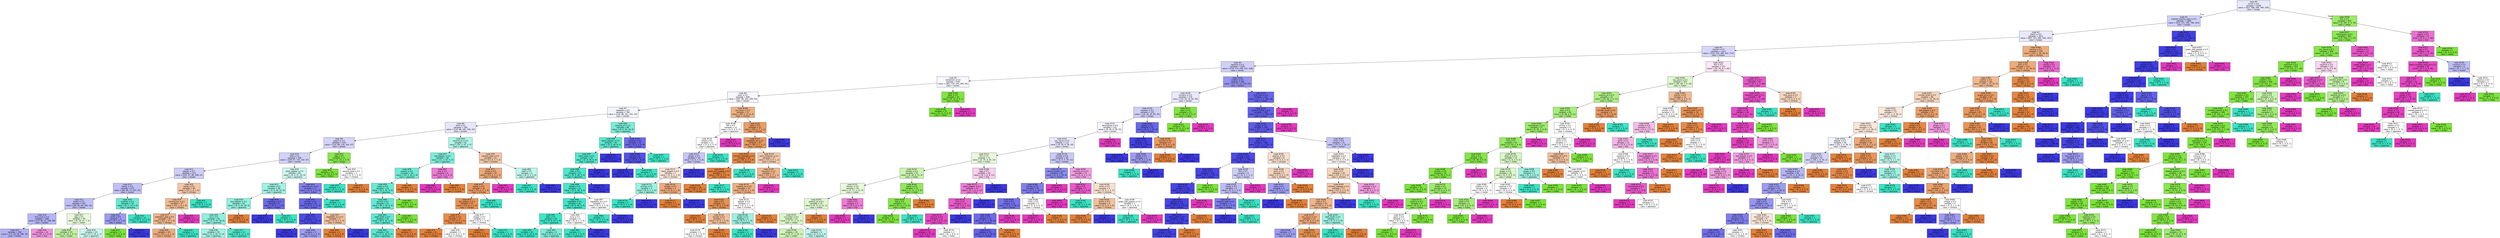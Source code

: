 digraph Tree {
node [shape=box, style="filled", color="black", fontname="helvetica"] ;
edge [fontname="helvetica"] ;
0 [label=<node &#35;0<br/>cumin &le; 0.5<br/>samples = 2298<br/>value = [412, 568, 290, 769, 259]<br/>class = korean>, fillcolor="#e8e8fc"] ;
1 [label=<node &#35;1<br/>roasted_sesame_seed &le; 0.5<br/>samples = 1866<br/>value = [410, 221, 286, 766, 183]<br/>class = korean>, fillcolor="#cfcff9"] ;
0 -> 1 [labeldistance=2.5, labelangle=45, headlabel="True"] ;
2 [label=<node &#35;2<br/>starch &le; 0.5<br/>samples = 1631<br/>value = [407, 221, 282, 540, 181]<br/>class = korean>, fillcolor="#eae9fc"] ;
1 -> 2 ;
3 [label=<node &#35;3<br/>cilantro &le; 0.5<br/>samples = 1412<br/>value = [252, 220, 266, 502, 172]<br/>class = korean>, fillcolor="#d7d6fa"] ;
2 -> 3 ;
4 [label=<node &#35;4<br/>cayenne &le; 0.5<br/>samples = 1255<br/>value = [218, 170, 258, 501, 108]<br/>class = korean>, fillcolor="#cfcff9"] ;
3 -> 4 ;
5 [label=<node &#35;5<br/>cardamom &le; 0.5<br/>samples = 870<br/>value = [183, 119, 243, 269, 56]<br/>class = korean>, fillcolor="#f7f7fe"] ;
4 -> 5 ;
6 [label=<node &#35;6<br/>pork &le; 0.5<br/>samples = 838<br/>value = [183, 88, 243, 269, 55]<br/>class = korean>, fillcolor="#f6f6fe"] ;
5 -> 6 ;
7 [label=<node &#35;7<br/>seaweed &le; 0.5<br/>samples = 766<br/>value = [134, 88, 231, 261, 52]<br/>class = korean>, fillcolor="#f4f4fe"] ;
6 -> 7 ;
8 [label=<node &#35;8<br/>wine &le; 0.5<br/>samples = 700<br/>value = [134, 88, 181, 245, 52]<br/>class = korean>, fillcolor="#e7e7fc"] ;
7 -> 8 ;
9 [label=<node &#35;9<br/>yogurt &le; 0.5<br/>samples = 619<br/>value = [110, 86, 134, 242, 47]<br/>class = korean>, fillcolor="#d4d3f9"] ;
8 -> 9 ;
10 [label=<node &#35;10<br/>sake &le; 0.5<br/>samples = 598<br/>value = [109, 67, 133, 242, 47]<br/>class = korean>, fillcolor="#d1d1f9"] ;
9 -> 10 ;
11 [label=<node &#35;11<br/>pepper &le; 0.5<br/>samples = 513<br/>value = [105, 67, 86, 208, 47]<br/>class = korean>, fillcolor="#cecdf8"] ;
10 -> 11 ;
12 [label=<node &#35;12<br/>barley &le; 0.5<br/>samples = 473<br/>value = [82, 66, 77, 207, 41]<br/>class = korean>, fillcolor="#c1c0f7"] ;
11 -> 12 ;
13 [label=<node &#35;13<br/>butter &le; 0.5<br/>samples = 457<br/>value = [82, 65, 64, 205, 41]<br/>class = korean>, fillcolor="#bfbef6"] ;
12 -> 13 ;
14 [label=<node &#35;14<br/>lime_juice &le; 0.5<br/>samples = 408<br/>value = [73, 46, 52, 198, 39]<br/>class = korean>, fillcolor="#b6b5f5"] ;
13 -> 14 ;
15 [label=<node &#35;15<br/>samples = 394<br/>value = [73, 44, 49, 198, 30]<br/>class = korean>, fillcolor="#b3b2f5"] ;
14 -> 15 ;
16 [label=<node &#35;16<br/>samples = 14<br/>value = [0, 2, 3, 0, 9]<br/>class = thai>, fillcolor="#f193dd"] ;
14 -> 16 ;
17 [label=<node &#35;17<br/>egg &le; 0.5<br/>samples = 49<br/>value = [9, 19, 12, 7, 2]<br/>class = indian>, fillcolor="#e6fada"] ;
13 -> 17 ;
18 [label=<node &#35;18<br/>samples = 25<br/>value = [4, 14, 2, 4, 1]<br/>class = indian>, fillcolor="#c0f3a1"] ;
17 -> 18 ;
19 [label=<node &#35;19<br/>samples = 24<br/>value = [5, 5, 10, 3, 1]<br/>class = japanese>, fillcolor="#cbf8f0"] ;
17 -> 19 ;
20 [label=<node &#35;20<br/>soybean &le; 0.5<br/>samples = 16<br/>value = [0, 1, 13, 2, 0]<br/>class = japanese>, fillcolor="#63ebd1"] ;
12 -> 20 ;
21 [label=<node &#35;21<br/>carrot &le; 0.5<br/>samples = 3<br/>value = [0, 1, 0, 2, 0]<br/>class = korean>, fillcolor="#9e9cf2"] ;
20 -> 21 ;
22 [label=<node &#35;22<br/>samples = 1<br/>value = [0, 1, 0, 0, 0]<br/>class = indian>, fillcolor="#7be539"] ;
21 -> 22 ;
23 [label=<node &#35;23<br/>samples = 2<br/>value = [0, 0, 0, 2, 0]<br/>class = korean>, fillcolor="#3c39e5"] ;
21 -> 23 ;
24 [label=<node &#35;24<br/>samples = 13<br/>value = [0, 0, 13, 0, 0]<br/>class = japanese>, fillcolor="#39e5c5"] ;
20 -> 24 ;
25 [label=<node &#35;25<br/>barley &le; 0.5<br/>samples = 40<br/>value = [23, 1, 9, 1, 6]<br/>class = chinese>, fillcolor="#f3c6a6"] ;
11 -> 25 ;
26 [label=<node &#35;26<br/>lemongrass &le; 0.5<br/>samples = 37<br/>value = [23, 1, 6, 1, 6]<br/>class = chinese>, fillcolor="#f1ba92"] ;
25 -> 26 ;
27 [label=<node &#35;27<br/>mandarin_peel &le; 0.5<br/>samples = 35<br/>value = [23, 1, 6, 1, 4]<br/>class = chinese>, fillcolor="#f0b58b"] ;
26 -> 27 ;
28 [label=<node &#35;28<br/>samples = 33<br/>value = [23, 1, 4, 1, 4]<br/>class = chinese>, fillcolor="#eeac7d"] ;
27 -> 28 ;
29 [label=<node &#35;29<br/>samples = 2<br/>value = [0, 0, 2, 0, 0]<br/>class = japanese>, fillcolor="#39e5c5"] ;
27 -> 29 ;
30 [label=<node &#35;30<br/>samples = 2<br/>value = [0, 0, 0, 0, 2]<br/>class = thai>, fillcolor="#e539c0"] ;
26 -> 30 ;
31 [label=<node &#35;31<br/>samples = 3<br/>value = [0, 0, 3, 0, 0]<br/>class = japanese>, fillcolor="#39e5c5"] ;
25 -> 31 ;
32 [label=<node &#35;32<br/>black_pepper &le; 0.5<br/>samples = 85<br/>value = [4, 0, 47, 34, 0]<br/>class = japanese>, fillcolor="#cdf8f0"] ;
10 -> 32 ;
33 [label=<node &#35;33<br/>mustard &le; 0.5<br/>samples = 68<br/>value = [2, 0, 44, 22, 0]<br/>class = japanese>, fillcolor="#a0f3e3"] ;
32 -> 33 ;
34 [label=<node &#35;34<br/>thai_pepper &le; 0.5<br/>samples = 63<br/>value = [2, 0, 43, 18, 0]<br/>class = japanese>, fillcolor="#91f1df"] ;
33 -> 34 ;
35 [label=<node &#35;35<br/>rice &le; 0.5<br/>samples = 62<br/>value = [1, 0, 43, 18, 0]<br/>class = japanese>, fillcolor="#8ef0de"] ;
34 -> 35 ;
36 [label=<node &#35;36<br/>samples = 50<br/>value = [1, 0, 32, 17, 0]<br/>class = japanese>, fillcolor="#a5f3e5"] ;
35 -> 36 ;
37 [label=<node &#35;37<br/>samples = 12<br/>value = [0, 0, 11, 1, 0]<br/>class = japanese>, fillcolor="#4be7ca"] ;
35 -> 37 ;
38 [label=<node &#35;38<br/>samples = 1<br/>value = [1, 0, 0, 0, 0]<br/>class = chinese>, fillcolor="#e58139"] ;
34 -> 38 ;
39 [label=<node &#35;39<br/>vegetable &le; 0.5<br/>samples = 5<br/>value = [0, 0, 1, 4, 0]<br/>class = korean>, fillcolor="#6d6aec"] ;
33 -> 39 ;
40 [label=<node &#35;40<br/>samples = 4<br/>value = [0, 0, 0, 4, 0]<br/>class = korean>, fillcolor="#3c39e5"] ;
39 -> 40 ;
41 [label=<node &#35;41<br/>samples = 1<br/>value = [0, 0, 1, 0, 0]<br/>class = japanese>, fillcolor="#39e5c5"] ;
39 -> 41 ;
42 [label=<node &#35;42<br/>katsuobushi &le; 0.5<br/>samples = 17<br/>value = [2, 0, 3, 12, 0]<br/>class = korean>, fillcolor="#8280ee"] ;
32 -> 42 ;
43 [label=<node &#35;43<br/>chicken &le; 0.5<br/>samples = 15<br/>value = [2, 0, 1, 12, 0]<br/>class = korean>, fillcolor="#6967eb"] ;
42 -> 43 ;
44 [label=<node &#35;44<br/>beef &le; 0.5<br/>samples = 12<br/>value = [0, 0, 1, 11, 0]<br/>class = korean>, fillcolor="#4e4be7"] ;
43 -> 44 ;
45 [label=<node &#35;45<br/>samples = 9<br/>value = [0, 0, 0, 9, 0]<br/>class = korean>, fillcolor="#3c39e5"] ;
44 -> 45 ;
46 [label=<node &#35;46<br/>samples = 3<br/>value = [0, 0, 1, 2, 0]<br/>class = korean>, fillcolor="#9e9cf2"] ;
44 -> 46 ;
47 [label=<node &#35;47<br/>vegetable_oil &le; 0.5<br/>samples = 3<br/>value = [2, 0, 0, 1, 0]<br/>class = chinese>, fillcolor="#f2c09c"] ;
43 -> 47 ;
48 [label=<node &#35;48<br/>samples = 2<br/>value = [2, 0, 0, 0, 0]<br/>class = chinese>, fillcolor="#e58139"] ;
47 -> 48 ;
49 [label=<node &#35;49<br/>samples = 1<br/>value = [0, 0, 0, 1, 0]<br/>class = korean>, fillcolor="#3c39e5"] ;
47 -> 49 ;
50 [label=<node &#35;50<br/>samples = 2<br/>value = [0, 0, 2, 0, 0]<br/>class = japanese>, fillcolor="#39e5c5"] ;
42 -> 50 ;
51 [label=<node &#35;51<br/>egg &le; 0.5<br/>samples = 21<br/>value = [1, 19, 1, 0, 0]<br/>class = indian>, fillcolor="#88e84d"] ;
9 -> 51 ;
52 [label=<node &#35;52<br/>samples = 19<br/>value = [0, 19, 0, 0, 0]<br/>class = indian>, fillcolor="#7be539"] ;
51 -> 52 ;
53 [label=<node &#35;53<br/>sesame_seed &le; 0.5<br/>samples = 2<br/>value = [1, 0, 1, 0, 0]<br/>class = chinese>, fillcolor="#ffffff"] ;
51 -> 53 ;
54 [label=<node &#35;54<br/>samples = 1<br/>value = [0, 0, 1, 0, 0]<br/>class = japanese>, fillcolor="#39e5c5"] ;
53 -> 54 ;
55 [label=<node &#35;55<br/>samples = 1<br/>value = [1, 0, 0, 0, 0]<br/>class = chinese>, fillcolor="#e58139"] ;
53 -> 55 ;
56 [label=<node &#35;56<br/>sesame_oil &le; 0.5<br/>samples = 81<br/>value = [24, 2, 47, 3, 5]<br/>class = japanese>, fillcolor="#aff5e8"] ;
8 -> 56 ;
57 [label=<node &#35;57<br/>bell_pepper &le; 0.5<br/>samples = 58<br/>value = [11, 2, 42, 0, 3]<br/>class = japanese>, fillcolor="#7ceed9"] ;
56 -> 57 ;
58 [label=<node &#35;58<br/>peanut &le; 0.5<br/>samples = 54<br/>value = [10, 2, 42, 0, 0]<br/>class = japanese>, fillcolor="#6fecd5"] ;
57 -> 58 ;
59 [label=<node &#35;59<br/>cream &le; 0.5<br/>samples = 52<br/>value = [8, 2, 42, 0, 0]<br/>class = japanese>, fillcolor="#66ebd2"] ;
58 -> 59 ;
60 [label=<node &#35;60<br/>apricot &le; 0.5<br/>samples = 51<br/>value = [8, 1, 42, 0, 0]<br/>class = japanese>, fillcolor="#62ead1"] ;
59 -> 60 ;
61 [label=<node &#35;61<br/>beef_broth &le; 0.5<br/>samples = 50<br/>value = [8, 0, 42, 0, 0]<br/>class = japanese>, fillcolor="#5fead0"] ;
60 -> 61 ;
62 [label=<node &#35;62<br/>samples = 49<br/>value = [7, 0, 42, 0, 0]<br/>class = japanese>, fillcolor="#5ae9cf"] ;
61 -> 62 ;
63 [label=<node &#35;63<br/>samples = 1<br/>value = [1, 0, 0, 0, 0]<br/>class = chinese>, fillcolor="#e58139"] ;
61 -> 63 ;
64 [label=<node &#35;64<br/>samples = 1<br/>value = [0, 1, 0, 0, 0]<br/>class = indian>, fillcolor="#7be539"] ;
60 -> 64 ;
65 [label=<node &#35;65<br/>samples = 1<br/>value = [0, 1, 0, 0, 0]<br/>class = indian>, fillcolor="#7be539"] ;
59 -> 65 ;
66 [label=<node &#35;66<br/>samples = 2<br/>value = [2, 0, 0, 0, 0]<br/>class = chinese>, fillcolor="#e58139"] ;
58 -> 66 ;
67 [label=<node &#35;67<br/>pea &le; 0.5<br/>samples = 4<br/>value = [1, 0, 0, 0, 3]<br/>class = thai>, fillcolor="#ee7bd5"] ;
57 -> 67 ;
68 [label=<node &#35;68<br/>samples = 3<br/>value = [0, 0, 0, 0, 3]<br/>class = thai>, fillcolor="#e539c0"] ;
67 -> 68 ;
69 [label=<node &#35;69<br/>samples = 1<br/>value = [1, 0, 0, 0, 0]<br/>class = chinese>, fillcolor="#e58139"] ;
67 -> 69 ;
70 [label=<node &#35;70<br/>sesame_seed &le; 0.5<br/>samples = 23<br/>value = [13, 0, 5, 3, 2]<br/>class = chinese>, fillcolor="#f3c7a7"] ;
56 -> 70 ;
71 [label=<node &#35;71<br/>honey &le; 0.5<br/>samples = 18<br/>value = [13, 0, 2, 1, 2]<br/>class = chinese>, fillcolor="#eda877"] ;
70 -> 71 ;
72 [label=<node &#35;72<br/>barley &le; 0.5<br/>samples = 16<br/>value = [13, 0, 2, 1, 0]<br/>class = chinese>, fillcolor="#eb9c63"] ;
71 -> 72 ;
73 [label=<node &#35;73<br/>bell_pepper &le; 0.5<br/>samples = 15<br/>value = [13, 0, 1, 1, 0]<br/>class = chinese>, fillcolor="#e99355"] ;
72 -> 73 ;
74 [label=<node &#35;74<br/>shrimp &le; 0.5<br/>samples = 13<br/>value = [12, 0, 0, 1, 0]<br/>class = chinese>, fillcolor="#e78c49"] ;
73 -> 74 ;
75 [label=<node &#35;75<br/>samples = 11<br/>value = [11, 0, 0, 0, 0]<br/>class = chinese>, fillcolor="#e58139"] ;
74 -> 75 ;
76 [label=<node &#35;76<br/>samples = 2<br/>value = [1, 0, 0, 1, 0]<br/>class = chinese>, fillcolor="#ffffff"] ;
74 -> 76 ;
77 [label=<node &#35;77<br/>vinegar &le; 0.5<br/>samples = 2<br/>value = [1, 0, 1, 0, 0]<br/>class = chinese>, fillcolor="#ffffff"] ;
73 -> 77 ;
78 [label=<node &#35;78<br/>samples = 1<br/>value = [1, 0, 0, 0, 0]<br/>class = chinese>, fillcolor="#e58139"] ;
77 -> 78 ;
79 [label=<node &#35;79<br/>samples = 1<br/>value = [0, 0, 1, 0, 0]<br/>class = japanese>, fillcolor="#39e5c5"] ;
77 -> 79 ;
80 [label=<node &#35;80<br/>samples = 1<br/>value = [0, 0, 1, 0, 0]<br/>class = japanese>, fillcolor="#39e5c5"] ;
72 -> 80 ;
81 [label=<node &#35;81<br/>samples = 2<br/>value = [0, 0, 0, 0, 2]<br/>class = thai>, fillcolor="#e539c0"] ;
71 -> 81 ;
82 [label=<node &#35;82<br/>beef &le; 0.5<br/>samples = 5<br/>value = [0, 0, 3, 2, 0]<br/>class = japanese>, fillcolor="#bdf6ec"] ;
70 -> 82 ;
83 [label=<node &#35;83<br/>samples = 3<br/>value = [0, 0, 3, 0, 0]<br/>class = japanese>, fillcolor="#39e5c5"] ;
82 -> 83 ;
84 [label=<node &#35;84<br/>samples = 2<br/>value = [0, 0, 0, 2, 0]<br/>class = korean>, fillcolor="#3c39e5"] ;
82 -> 84 ;
85 [label=<node &#35;85<br/>sesame_oil &le; 0.5<br/>samples = 66<br/>value = [0, 0, 50, 16, 0]<br/>class = japanese>, fillcolor="#78edd8"] ;
7 -> 85 ;
86 [label=<node &#35;86<br/>black_pepper &le; 0.5<br/>samples = 56<br/>value = [0, 0, 48, 8, 0]<br/>class = japanese>, fillcolor="#5ae9cf"] ;
85 -> 86 ;
87 [label=<node &#35;87<br/>black_bean &le; 0.5<br/>samples = 54<br/>value = [0, 0, 48, 6, 0]<br/>class = japanese>, fillcolor="#52e8cc"] ;
86 -> 87 ;
88 [label=<node &#35;88<br/>cider &le; 0.5<br/>samples = 53<br/>value = [0, 0, 48, 5, 0]<br/>class = japanese>, fillcolor="#4ee8cb"] ;
87 -> 88 ;
89 [label=<node &#35;89<br/>wheat &le; 0.5<br/>samples = 52<br/>value = [0, 0, 48, 4, 0]<br/>class = japanese>, fillcolor="#49e7ca"] ;
88 -> 89 ;
90 [label=<node &#35;90<br/>vegetable &le; 0.5<br/>samples = 48<br/>value = [0, 0, 46, 2, 0]<br/>class = japanese>, fillcolor="#42e6c8"] ;
89 -> 90 ;
91 [label=<node &#35;91<br/>kelp &le; 0.5<br/>samples = 46<br/>value = [0, 0, 45, 1, 0]<br/>class = japanese>, fillcolor="#3de6c6"] ;
90 -> 91 ;
92 [label=<node &#35;92<br/>samples = 42<br/>value = [0, 0, 42, 0, 0]<br/>class = japanese>, fillcolor="#39e5c5"] ;
91 -> 92 ;
93 [label=<node &#35;93<br/>samples = 4<br/>value = [0, 0, 3, 1, 0]<br/>class = japanese>, fillcolor="#7beed8"] ;
91 -> 93 ;
94 [label=<node &#35;94<br/>tuna &le; 0.5<br/>samples = 2<br/>value = [0, 0, 1, 1, 0]<br/>class = japanese>, fillcolor="#ffffff"] ;
90 -> 94 ;
95 [label=<node &#35;95<br/>samples = 1<br/>value = [0, 0, 1, 0, 0]<br/>class = japanese>, fillcolor="#39e5c5"] ;
94 -> 95 ;
96 [label=<node &#35;96<br/>samples = 1<br/>value = [0, 0, 0, 1, 0]<br/>class = korean>, fillcolor="#3c39e5"] ;
94 -> 96 ;
97 [label=<node &#35;97<br/>vegetable_oil &le; 0.5<br/>samples = 4<br/>value = [0, 0, 2, 2, 0]<br/>class = japanese>, fillcolor="#ffffff"] ;
89 -> 97 ;
98 [label=<node &#35;98<br/>samples = 2<br/>value = [0, 0, 2, 0, 0]<br/>class = japanese>, fillcolor="#39e5c5"] ;
97 -> 98 ;
99 [label=<node &#35;99<br/>samples = 2<br/>value = [0, 0, 0, 2, 0]<br/>class = korean>, fillcolor="#3c39e5"] ;
97 -> 99 ;
100 [label=<node &#35;100<br/>samples = 1<br/>value = [0, 0, 0, 1, 0]<br/>class = korean>, fillcolor="#3c39e5"] ;
88 -> 100 ;
101 [label=<node &#35;101<br/>samples = 1<br/>value = [0, 0, 0, 1, 0]<br/>class = korean>, fillcolor="#3c39e5"] ;
87 -> 101 ;
102 [label=<node &#35;102<br/>samples = 2<br/>value = [0, 0, 0, 2, 0]<br/>class = korean>, fillcolor="#3c39e5"] ;
86 -> 102 ;
103 [label=<node &#35;103<br/>soybean &le; 0.5<br/>samples = 10<br/>value = [0, 0, 2, 8, 0]<br/>class = korean>, fillcolor="#6d6aec"] ;
85 -> 103 ;
104 [label=<node &#35;104<br/>carrot &le; 0.5<br/>samples = 9<br/>value = [0, 0, 1, 8, 0]<br/>class = korean>, fillcolor="#5452e8"] ;
103 -> 104 ;
105 [label=<node &#35;105<br/>samples = 8<br/>value = [0, 0, 0, 8, 0]<br/>class = korean>, fillcolor="#3c39e5"] ;
104 -> 105 ;
106 [label=<node &#35;106<br/>samples = 1<br/>value = [0, 0, 1, 0, 0]<br/>class = japanese>, fillcolor="#39e5c5"] ;
104 -> 106 ;
107 [label=<node &#35;107<br/>samples = 1<br/>value = [0, 0, 1, 0, 0]<br/>class = japanese>, fillcolor="#39e5c5"] ;
103 -> 107 ;
108 [label=<node &#35;108<br/>soy_sauce &le; 0.5<br/>samples = 72<br/>value = [49, 0, 12, 8, 3]<br/>class = chinese>, fillcolor="#efb185"] ;
6 -> 108 ;
109 [label=<node &#35;109<br/>fish &le; 0.5<br/>samples = 15<br/>value = [3, 0, 5, 5, 2]<br/>class = japanese>, fillcolor="#ffffff"] ;
108 -> 109 ;
110 [label=<node &#35;110<br/>bread &le; 0.5<br/>samples = 13<br/>value = [3, 0, 5, 5, 0]<br/>class = japanese>, fillcolor="#ffffff"] ;
109 -> 110 ;
111 [label=<node &#35;111<br/>ginger &le; 0.5<br/>samples = 10<br/>value = [3, 0, 2, 5, 0]<br/>class = korean>, fillcolor="#c7c6f8"] ;
110 -> 111 ;
112 [label=<node &#35;112<br/>black_pepper &le; 0.5<br/>samples = 7<br/>value = [3, 0, 2, 2, 0]<br/>class = chinese>, fillcolor="#fae6d7"] ;
111 -> 112 ;
113 [label=<node &#35;113<br/>shrimp &le; 0.5<br/>samples = 3<br/>value = [0, 0, 2, 1, 0]<br/>class = japanese>, fillcolor="#9cf2e2"] ;
112 -> 113 ;
114 [label=<node &#35;114<br/>samples = 2<br/>value = [0, 0, 2, 0, 0]<br/>class = japanese>, fillcolor="#39e5c5"] ;
113 -> 114 ;
115 [label=<node &#35;115<br/>samples = 1<br/>value = [0, 0, 0, 1, 0]<br/>class = korean>, fillcolor="#3c39e5"] ;
113 -> 115 ;
116 [label=<node &#35;116<br/>vinegar &le; 0.5<br/>samples = 4<br/>value = [3, 0, 0, 1, 0]<br/>class = chinese>, fillcolor="#eeab7b"] ;
112 -> 116 ;
117 [label=<node &#35;117<br/>samples = 3<br/>value = [3, 0, 0, 0, 0]<br/>class = chinese>, fillcolor="#e58139"] ;
116 -> 117 ;
118 [label=<node &#35;118<br/>samples = 1<br/>value = [0, 0, 0, 1, 0]<br/>class = korean>, fillcolor="#3c39e5"] ;
116 -> 118 ;
119 [label=<node &#35;119<br/>samples = 3<br/>value = [0, 0, 0, 3, 0]<br/>class = korean>, fillcolor="#3c39e5"] ;
111 -> 119 ;
120 [label=<node &#35;120<br/>samples = 3<br/>value = [0, 0, 3, 0, 0]<br/>class = japanese>, fillcolor="#39e5c5"] ;
110 -> 120 ;
121 [label=<node &#35;121<br/>samples = 2<br/>value = [0, 0, 0, 0, 2]<br/>class = thai>, fillcolor="#e539c0"] ;
109 -> 121 ;
122 [label=<node &#35;122<br/>yeast &le; 0.5<br/>samples = 57<br/>value = [46, 0, 7, 3, 1]<br/>class = chinese>, fillcolor="#eb9d65"] ;
108 -> 122 ;
123 [label=<node &#35;123<br/>vegetable_oil &le; 0.5<br/>samples = 55<br/>value = [46, 0, 7, 1, 1]<br/>class = chinese>, fillcolor="#ea995e"] ;
122 -> 123 ;
124 [label=<node &#35;124<br/>chinese_cabbage &le; 0.5<br/>samples = 38<br/>value = [36, 0, 2, 0, 0]<br/>class = chinese>, fillcolor="#e68844"] ;
123 -> 124 ;
125 [label=<node &#35;125<br/>green_bell_pepper &le; 0.5<br/>samples = 37<br/>value = [36, 0, 1, 0, 0]<br/>class = chinese>, fillcolor="#e6843e"] ;
124 -> 125 ;
126 [label=<node &#35;126<br/>samples = 36<br/>value = [36, 0, 0, 0, 0]<br/>class = chinese>, fillcolor="#e58139"] ;
125 -> 126 ;
127 [label=<node &#35;127<br/>samples = 1<br/>value = [0, 0, 1, 0, 0]<br/>class = japanese>, fillcolor="#39e5c5"] ;
125 -> 127 ;
128 [label=<node &#35;128<br/>samples = 1<br/>value = [0, 0, 1, 0, 0]<br/>class = japanese>, fillcolor="#39e5c5"] ;
124 -> 128 ;
129 [label=<node &#35;129<br/>cane_molasses &le; 0.5<br/>samples = 17<br/>value = [10, 0, 5, 1, 1]<br/>class = chinese>, fillcolor="#f4caac"] ;
123 -> 129 ;
130 [label=<node &#35;130<br/>macaroni &le; 0.5<br/>samples = 15<br/>value = [10, 0, 3, 1, 1]<br/>class = chinese>, fillcolor="#f0b68c"] ;
129 -> 130 ;
131 [label=<node &#35;131<br/>sesame_oil &le; 0.5<br/>samples = 14<br/>value = [10, 0, 3, 1, 0]<br/>class = chinese>, fillcolor="#eeaf81"] ;
130 -> 131 ;
132 [label=<node &#35;132<br/>sake &le; 0.5<br/>samples = 9<br/>value = [8, 0, 1, 0, 0]<br/>class = chinese>, fillcolor="#e89152"] ;
131 -> 132 ;
133 [label=<node &#35;133<br/>samples = 6<br/>value = [6, 0, 0, 0, 0]<br/>class = chinese>, fillcolor="#e58139"] ;
132 -> 133 ;
134 [label=<node &#35;134<br/>tomato &le; 0.5<br/>samples = 3<br/>value = [2, 0, 1, 0, 0]<br/>class = chinese>, fillcolor="#f2c09c"] ;
132 -> 134 ;
135 [label=<node &#35;135<br/>samples = 2<br/>value = [1, 0, 1, 0, 0]<br/>class = chinese>, fillcolor="#ffffff"] ;
134 -> 135 ;
136 [label=<node &#35;136<br/>samples = 1<br/>value = [1, 0, 0, 0, 0]<br/>class = chinese>, fillcolor="#e58139"] ;
134 -> 136 ;
137 [label=<node &#35;137<br/>pepper &le; 0.5<br/>samples = 5<br/>value = [2, 0, 2, 1, 0]<br/>class = chinese>, fillcolor="#ffffff"] ;
131 -> 137 ;
138 [label=<node &#35;138<br/>ginger &le; 0.5<br/>samples = 3<br/>value = [0, 0, 2, 1, 0]<br/>class = japanese>, fillcolor="#9cf2e2"] ;
137 -> 138 ;
139 [label=<node &#35;139<br/>samples = 2<br/>value = [0, 0, 2, 0, 0]<br/>class = japanese>, fillcolor="#39e5c5"] ;
138 -> 139 ;
140 [label=<node &#35;140<br/>samples = 1<br/>value = [0, 0, 0, 1, 0]<br/>class = korean>, fillcolor="#3c39e5"] ;
138 -> 140 ;
141 [label=<node &#35;141<br/>samples = 2<br/>value = [2, 0, 0, 0, 0]<br/>class = chinese>, fillcolor="#e58139"] ;
137 -> 141 ;
142 [label=<node &#35;142<br/>samples = 1<br/>value = [0, 0, 0, 0, 1]<br/>class = thai>, fillcolor="#e539c0"] ;
130 -> 142 ;
143 [label=<node &#35;143<br/>samples = 2<br/>value = [0, 0, 2, 0, 0]<br/>class = japanese>, fillcolor="#39e5c5"] ;
129 -> 143 ;
144 [label=<node &#35;144<br/>samples = 2<br/>value = [0, 0, 0, 2, 0]<br/>class = korean>, fillcolor="#3c39e5"] ;
122 -> 144 ;
145 [label=<node &#35;145<br/>bean &le; 0.5<br/>samples = 32<br/>value = [0, 31, 0, 0, 1]<br/>class = indian>, fillcolor="#7fe63f"] ;
5 -> 145 ;
146 [label=<node &#35;146<br/>samples = 31<br/>value = [0, 31, 0, 0, 0]<br/>class = indian>, fillcolor="#7be539"] ;
145 -> 146 ;
147 [label=<node &#35;147<br/>samples = 1<br/>value = [0, 0, 0, 0, 1]<br/>class = thai>, fillcolor="#e539c0"] ;
145 -> 147 ;
148 [label=<node &#35;148<br/>scallion &le; 0.5<br/>samples = 385<br/>value = [35, 51, 15, 232, 52]<br/>class = korean>, fillcolor="#9694f1"] ;
4 -> 148 ;
149 [label=<node &#35;149<br/>turmeric &le; 0.5<br/>samples = 174<br/>value = [14, 50, 10, 64, 36]<br/>class = korean>, fillcolor="#e9e9fc"] ;
148 -> 149 ;
150 [label=<node &#35;150<br/>soybean &le; 0.5<br/>samples = 152<br/>value = [14, 29, 10, 64, 35]<br/>class = korean>, fillcolor="#cfcef9"] ;
149 -> 150 ;
151 [label=<node &#35;151<br/>lemongrass &le; 0.5<br/>samples = 121<br/>value = [9, 29, 9, 39, 35]<br/>class = korean>, fillcolor="#f6f6fe"] ;
150 -> 151 ;
152 [label=<node &#35;152<br/>soy_sauce &le; 0.5<br/>samples = 112<br/>value = [9, 29, 9, 39, 26]<br/>class = korean>, fillcolor="#e8e7fc"] ;
151 -> 152 ;
153 [label=<node &#35;153<br/>fish &le; 0.5<br/>samples = 72<br/>value = [4, 29, 4, 20, 15]<br/>class = indian>, fillcolor="#e8fadd"] ;
152 -> 153 ;
154 [label=<node &#35;154<br/>tomato &le; 0.5<br/>samples = 52<br/>value = [4, 28, 4, 12, 4]<br/>class = indian>, fillcolor="#caf5b0"] ;
153 -> 154 ;
155 [label=<node &#35;155<br/>chicken &le; 0.5<br/>samples = 39<br/>value = [3, 17, 3, 12, 4]<br/>class = indian>, fillcolor="#e7fada"] ;
154 -> 155 ;
156 [label=<node &#35;156<br/>peanut_oil &le; 0.5<br/>samples = 35<br/>value = [3, 17, 3, 11, 1]<br/>class = indian>, fillcolor="#def8ce"] ;
155 -> 156 ;
157 [label=<node &#35;157<br/>cucumber &le; 0.5<br/>samples = 33<br/>value = [1, 17, 3, 11, 1]<br/>class = indian>, fillcolor="#dbf8c9"] ;
156 -> 157 ;
158 [label=<node &#35;158<br/>samples = 29<br/>value = [0, 17, 1, 10, 1]<br/>class = indian>, fillcolor="#cef5b6"] ;
157 -> 158 ;
159 [label=<node &#35;159<br/>samples = 4<br/>value = [1, 0, 2, 1, 0]<br/>class = japanese>, fillcolor="#bdf6ec"] ;
157 -> 159 ;
160 [label=<node &#35;160<br/>samples = 2<br/>value = [2, 0, 0, 0, 0]<br/>class = chinese>, fillcolor="#e58139"] ;
156 -> 160 ;
161 [label=<node &#35;161<br/>meat &le; 0.5<br/>samples = 4<br/>value = [0, 0, 0, 1, 3]<br/>class = thai>, fillcolor="#ee7bd5"] ;
155 -> 161 ;
162 [label=<node &#35;162<br/>samples = 3<br/>value = [0, 0, 0, 0, 3]<br/>class = thai>, fillcolor="#e539c0"] ;
161 -> 162 ;
163 [label=<node &#35;163<br/>samples = 1<br/>value = [0, 0, 0, 1, 0]<br/>class = korean>, fillcolor="#3c39e5"] ;
161 -> 163 ;
164 [label=<node &#35;164<br/>bacon &le; 0.5<br/>samples = 13<br/>value = [1, 11, 1, 0, 0]<br/>class = indian>, fillcolor="#91e95a"] ;
154 -> 164 ;
165 [label=<node &#35;165<br/>bay &le; 0.5<br/>samples = 12<br/>value = [0, 11, 1, 0, 0]<br/>class = indian>, fillcolor="#87e74b"] ;
164 -> 165 ;
166 [label=<node &#35;166<br/>samples = 11<br/>value = [0, 11, 0, 0, 0]<br/>class = indian>, fillcolor="#7be539"] ;
165 -> 166 ;
167 [label=<node &#35;167<br/>samples = 1<br/>value = [0, 0, 1, 0, 0]<br/>class = japanese>, fillcolor="#39e5c5"] ;
165 -> 167 ;
168 [label=<node &#35;168<br/>samples = 1<br/>value = [1, 0, 0, 0, 0]<br/>class = chinese>, fillcolor="#e58139"] ;
164 -> 168 ;
169 [label=<node &#35;169<br/>egg &le; 0.5<br/>samples = 20<br/>value = [0, 1, 0, 8, 11]<br/>class = thai>, fillcolor="#f8ceef"] ;
153 -> 169 ;
170 [label=<node &#35;170<br/>black_pepper &le; 0.5<br/>samples = 15<br/>value = [0, 1, 0, 3, 11]<br/>class = thai>, fillcolor="#ee7bd5"] ;
169 -> 170 ;
171 [label=<node &#35;171<br/>nira &le; 0.5<br/>samples = 13<br/>value = [0, 1, 0, 1, 11]<br/>class = thai>, fillcolor="#e95acb"] ;
170 -> 171 ;
172 [label=<node &#35;172<br/>coconut &le; 0.5<br/>samples = 12<br/>value = [0, 1, 0, 0, 11]<br/>class = thai>, fillcolor="#e74bc6"] ;
171 -> 172 ;
173 [label=<node &#35;173<br/>samples = 10<br/>value = [0, 0, 0, 0, 10]<br/>class = thai>, fillcolor="#e539c0"] ;
172 -> 173 ;
174 [label=<node &#35;174<br/>samples = 2<br/>value = [0, 1, 0, 0, 1]<br/>class = indian>, fillcolor="#ffffff"] ;
172 -> 174 ;
175 [label=<node &#35;175<br/>samples = 1<br/>value = [0, 0, 0, 1, 0]<br/>class = korean>, fillcolor="#3c39e5"] ;
171 -> 175 ;
176 [label=<node &#35;176<br/>samples = 2<br/>value = [0, 0, 0, 2, 0]<br/>class = korean>, fillcolor="#3c39e5"] ;
170 -> 176 ;
177 [label=<node &#35;177<br/>samples = 5<br/>value = [0, 0, 0, 5, 0]<br/>class = korean>, fillcolor="#3c39e5"] ;
169 -> 177 ;
178 [label=<node &#35;178<br/>chicken &le; 0.5<br/>samples = 40<br/>value = [5, 0, 5, 19, 11]<br/>class = korean>, fillcolor="#c9c8f8"] ;
152 -> 178 ;
179 [label=<node &#35;179<br/>peanut_butter &le; 0.5<br/>samples = 28<br/>value = [3, 0, 3, 18, 4]<br/>class = korean>, fillcolor="#8d8cf0"] ;
178 -> 179 ;
180 [label=<node &#35;180<br/>tomato &le; 0.5<br/>samples = 26<br/>value = [3, 0, 3, 18, 2]<br/>class = korean>, fillcolor="#807eee"] ;
179 -> 180 ;
181 [label=<node &#35;181<br/>mint &le; 0.5<br/>samples = 24<br/>value = [2, 0, 3, 18, 1]<br/>class = korean>, fillcolor="#7472ec"] ;
180 -> 181 ;
182 [label=<node &#35;182<br/>wine &le; 0.5<br/>samples = 23<br/>value = [2, 0, 3, 18, 0]<br/>class = korean>, fillcolor="#6d6aec"] ;
181 -> 182 ;
183 [label=<node &#35;183<br/>samples = 22<br/>value = [1, 0, 3, 18, 0]<br/>class = korean>, fillcolor="#6563ea"] ;
182 -> 183 ;
184 [label=<node &#35;184<br/>samples = 1<br/>value = [1, 0, 0, 0, 0]<br/>class = chinese>, fillcolor="#e58139"] ;
182 -> 184 ;
185 [label=<node &#35;185<br/>samples = 1<br/>value = [0, 0, 0, 0, 1]<br/>class = thai>, fillcolor="#e539c0"] ;
181 -> 185 ;
186 [label=<node &#35;186<br/>onion &le; 0.5<br/>samples = 2<br/>value = [1, 0, 0, 0, 1]<br/>class = chinese>, fillcolor="#ffffff"] ;
180 -> 186 ;
187 [label=<node &#35;187<br/>samples = 1<br/>value = [0, 0, 0, 0, 1]<br/>class = thai>, fillcolor="#e539c0"] ;
186 -> 187 ;
188 [label=<node &#35;188<br/>samples = 1<br/>value = [1, 0, 0, 0, 0]<br/>class = chinese>, fillcolor="#e58139"] ;
186 -> 188 ;
189 [label=<node &#35;189<br/>samples = 2<br/>value = [0, 0, 0, 0, 2]<br/>class = thai>, fillcolor="#e539c0"] ;
179 -> 189 ;
190 [label=<node &#35;190<br/>sesame_oil &le; 0.5<br/>samples = 12<br/>value = [2, 0, 2, 1, 7]<br/>class = thai>, fillcolor="#f29ce0"] ;
178 -> 190 ;
191 [label=<node &#35;191<br/>egg &le; 0.5<br/>samples = 7<br/>value = [0, 0, 1, 0, 6]<br/>class = thai>, fillcolor="#e95acb"] ;
190 -> 191 ;
192 [label=<node &#35;192<br/>samples = 6<br/>value = [0, 0, 0, 0, 6]<br/>class = thai>, fillcolor="#e539c0"] ;
191 -> 192 ;
193 [label=<node &#35;193<br/>samples = 1<br/>value = [0, 0, 1, 0, 0]<br/>class = japanese>, fillcolor="#39e5c5"] ;
191 -> 193 ;
194 [label=<node &#35;194<br/>onion &le; 0.5<br/>samples = 5<br/>value = [2, 0, 1, 1, 1]<br/>class = chinese>, fillcolor="#f8e0ce"] ;
190 -> 194 ;
195 [label=<node &#35;195<br/>lemon &le; 0.5<br/>samples = 3<br/>value = [2, 0, 0, 1, 0]<br/>class = chinese>, fillcolor="#f2c09c"] ;
194 -> 195 ;
196 [label=<node &#35;196<br/>samples = 2<br/>value = [2, 0, 0, 0, 0]<br/>class = chinese>, fillcolor="#e58139"] ;
195 -> 196 ;
197 [label=<node &#35;197<br/>samples = 1<br/>value = [0, 0, 0, 1, 0]<br/>class = korean>, fillcolor="#3c39e5"] ;
195 -> 197 ;
198 [label=<node &#35;198<br/>green_bell_pepper &le; 0.5<br/>samples = 2<br/>value = [0, 0, 1, 0, 1]<br/>class = japanese>, fillcolor="#ffffff"] ;
194 -> 198 ;
199 [label=<node &#35;199<br/>samples = 1<br/>value = [0, 0, 1, 0, 0]<br/>class = japanese>, fillcolor="#39e5c5"] ;
198 -> 199 ;
200 [label=<node &#35;200<br/>samples = 1<br/>value = [0, 0, 0, 0, 1]<br/>class = thai>, fillcolor="#e539c0"] ;
198 -> 200 ;
201 [label=<node &#35;201<br/>samples = 9<br/>value = [0, 0, 0, 0, 9]<br/>class = thai>, fillcolor="#e539c0"] ;
151 -> 201 ;
202 [label=<node &#35;202<br/>pepper &le; 0.5<br/>samples = 31<br/>value = [5, 0, 1, 25, 0]<br/>class = korean>, fillcolor="#6967eb"] ;
150 -> 202 ;
203 [label=<node &#35;203<br/>lettuce &le; 0.5<br/>samples = 25<br/>value = [0, 0, 1, 24, 0]<br/>class = korean>, fillcolor="#4441e6"] ;
202 -> 203 ;
204 [label=<node &#35;204<br/>samples = 22<br/>value = [0, 0, 0, 22, 0]<br/>class = korean>, fillcolor="#3c39e5"] ;
203 -> 204 ;
205 [label=<node &#35;205<br/>wheat &le; 0.5<br/>samples = 3<br/>value = [0, 0, 1, 2, 0]<br/>class = korean>, fillcolor="#9e9cf2"] ;
203 -> 205 ;
206 [label=<node &#35;206<br/>samples = 1<br/>value = [0, 0, 1, 0, 0]<br/>class = japanese>, fillcolor="#39e5c5"] ;
205 -> 206 ;
207 [label=<node &#35;207<br/>samples = 2<br/>value = [0, 0, 0, 2, 0]<br/>class = korean>, fillcolor="#3c39e5"] ;
205 -> 207 ;
208 [label=<node &#35;208<br/>zucchini &le; 0.5<br/>samples = 6<br/>value = [5, 0, 0, 1, 0]<br/>class = chinese>, fillcolor="#ea9a61"] ;
202 -> 208 ;
209 [label=<node &#35;209<br/>samples = 5<br/>value = [5, 0, 0, 0, 0]<br/>class = chinese>, fillcolor="#e58139"] ;
208 -> 209 ;
210 [label=<node &#35;210<br/>samples = 1<br/>value = [0, 0, 0, 1, 0]<br/>class = korean>, fillcolor="#3c39e5"] ;
208 -> 210 ;
211 [label=<node &#35;211<br/>basil &le; 0.5<br/>samples = 22<br/>value = [0, 21, 0, 0, 1]<br/>class = indian>, fillcolor="#81e642"] ;
149 -> 211 ;
212 [label=<node &#35;212<br/>samples = 21<br/>value = [0, 21, 0, 0, 0]<br/>class = indian>, fillcolor="#7be539"] ;
211 -> 212 ;
213 [label=<node &#35;213<br/>samples = 1<br/>value = [0, 0, 0, 0, 1]<br/>class = thai>, fillcolor="#e539c0"] ;
211 -> 213 ;
214 [label=<node &#35;214<br/>lime_juice &le; 0.5<br/>samples = 211<br/>value = [21, 1, 5, 168, 16]<br/>class = korean>, fillcolor="#6866eb"] ;
148 -> 214 ;
215 [label=<node &#35;215<br/>peanut_butter &le; 0.5<br/>samples = 205<br/>value = [21, 1, 5, 168, 10]<br/>class = korean>, fillcolor="#6361ea"] ;
214 -> 215 ;
216 [label=<node &#35;216<br/>vinegar &le; 0.5<br/>samples = 200<br/>value = [21, 1, 5, 168, 5]<br/>class = korean>, fillcolor="#5f5cea"] ;
215 -> 216 ;
217 [label=<node &#35;217<br/>bean &le; 0.5<br/>samples = 169<br/>value = [11, 1, 2, 152, 3]<br/>class = korean>, fillcolor="#514ee8"] ;
216 -> 217 ;
218 [label=<node &#35;218<br/>chicken &le; 0.5<br/>samples = 163<br/>value = [8, 1, 2, 150, 2]<br/>class = korean>, fillcolor="#4c4ae7"] ;
217 -> 218 ;
219 [label=<node &#35;219<br/>chive &le; 0.5<br/>samples = 157<br/>value = [8, 1, 0, 147, 1]<br/>class = korean>, fillcolor="#4946e7"] ;
218 -> 219 ;
220 [label=<node &#35;220<br/>basil &le; 0.5<br/>samples = 156<br/>value = [8, 0, 0, 147, 1]<br/>class = korean>, fillcolor="#4845e7"] ;
219 -> 220 ;
221 [label=<node &#35;221<br/>peanut &le; 0.5<br/>samples = 155<br/>value = [8, 0, 0, 147, 0]<br/>class = korean>, fillcolor="#4744e6"] ;
220 -> 221 ;
222 [label=<node &#35;222<br/>anise_seed &le; 0.5<br/>samples = 154<br/>value = [7, 0, 0, 147, 0]<br/>class = korean>, fillcolor="#4542e6"] ;
221 -> 222 ;
223 [label=<node &#35;223<br/>samples = 153<br/>value = [6, 0, 0, 147, 0]<br/>class = korean>, fillcolor="#4441e6"] ;
222 -> 223 ;
224 [label=<node &#35;224<br/>samples = 1<br/>value = [1, 0, 0, 0, 0]<br/>class = chinese>, fillcolor="#e58139"] ;
222 -> 224 ;
225 [label=<node &#35;225<br/>samples = 1<br/>value = [1, 0, 0, 0, 0]<br/>class = chinese>, fillcolor="#e58139"] ;
221 -> 225 ;
226 [label=<node &#35;226<br/>samples = 1<br/>value = [0, 0, 0, 0, 1]<br/>class = thai>, fillcolor="#e539c0"] ;
220 -> 226 ;
227 [label=<node &#35;227<br/>samples = 1<br/>value = [0, 1, 0, 0, 0]<br/>class = indian>, fillcolor="#7be539"] ;
219 -> 227 ;
228 [label=<node &#35;228<br/>fish &le; 0.5<br/>samples = 6<br/>value = [0, 0, 2, 3, 1]<br/>class = korean>, fillcolor="#cecef8"] ;
218 -> 228 ;
229 [label=<node &#35;229<br/>honey &le; 0.5<br/>samples = 5<br/>value = [0, 0, 2, 3, 0]<br/>class = korean>, fillcolor="#bebdf6"] ;
228 -> 229 ;
230 [label=<node &#35;230<br/>sesame_seed &le; 0.5<br/>samples = 4<br/>value = [0, 0, 1, 3, 0]<br/>class = korean>, fillcolor="#7d7bee"] ;
229 -> 230 ;
231 [label=<node &#35;231<br/>samples = 3<br/>value = [0, 0, 0, 3, 0]<br/>class = korean>, fillcolor="#3c39e5"] ;
230 -> 231 ;
232 [label=<node &#35;232<br/>samples = 1<br/>value = [0, 0, 1, 0, 0]<br/>class = japanese>, fillcolor="#39e5c5"] ;
230 -> 232 ;
233 [label=<node &#35;233<br/>samples = 1<br/>value = [0, 0, 1, 0, 0]<br/>class = japanese>, fillcolor="#39e5c5"] ;
229 -> 233 ;
234 [label=<node &#35;234<br/>samples = 1<br/>value = [0, 0, 0, 0, 1]<br/>class = thai>, fillcolor="#e539c0"] ;
228 -> 234 ;
235 [label=<node &#35;235<br/>peanut &le; 0.5<br/>samples = 6<br/>value = [3, 0, 0, 2, 1]<br/>class = chinese>, fillcolor="#f8e0ce"] ;
217 -> 235 ;
236 [label=<node &#35;236<br/>pork &le; 0.5<br/>samples = 5<br/>value = [3, 0, 0, 2, 0]<br/>class = chinese>, fillcolor="#f6d5bd"] ;
235 -> 236 ;
237 [label=<node &#35;237<br/>sake &le; 0.5<br/>samples = 3<br/>value = [1, 0, 0, 2, 0]<br/>class = korean>, fillcolor="#9e9cf2"] ;
236 -> 237 ;
238 [label=<node &#35;238<br/>samples = 2<br/>value = [0, 0, 0, 2, 0]<br/>class = korean>, fillcolor="#3c39e5"] ;
237 -> 238 ;
239 [label=<node &#35;239<br/>samples = 1<br/>value = [1, 0, 0, 0, 0]<br/>class = chinese>, fillcolor="#e58139"] ;
237 -> 239 ;
240 [label=<node &#35;240<br/>samples = 2<br/>value = [2, 0, 0, 0, 0]<br/>class = chinese>, fillcolor="#e58139"] ;
236 -> 240 ;
241 [label=<node &#35;241<br/>samples = 1<br/>value = [0, 0, 0, 0, 1]<br/>class = thai>, fillcolor="#e539c0"] ;
235 -> 241 ;
242 [label=<node &#35;242<br/>onion &le; 0.5<br/>samples = 31<br/>value = [10, 0, 3, 16, 2]<br/>class = korean>, fillcolor="#c7c6f8"] ;
216 -> 242 ;
243 [label=<node &#35;243<br/>vegetable &le; 0.5<br/>samples = 24<br/>value = [10, 0, 3, 9, 2]<br/>class = chinese>, fillcolor="#fdf7f2"] ;
242 -> 243 ;
244 [label=<node &#35;244<br/>lime &le; 0.5<br/>samples = 20<br/>value = [10, 0, 3, 5, 2]<br/>class = chinese>, fillcolor="#f6d5bd"] ;
243 -> 244 ;
245 [label=<node &#35;245<br/>chinese_cabbage &le; 0.5<br/>samples = 17<br/>value = [10, 0, 2, 5, 0]<br/>class = chinese>, fillcolor="#f4caac"] ;
244 -> 245 ;
246 [label=<node &#35;246<br/>sake &le; 0.5<br/>samples = 15<br/>value = [10, 0, 2, 3, 0]<br/>class = chinese>, fillcolor="#f0b68c"] ;
245 -> 246 ;
247 [label=<node &#35;247<br/>soy_sauce &le; 0.5<br/>samples = 12<br/>value = [9, 0, 0, 3, 0]<br/>class = chinese>, fillcolor="#eeab7b"] ;
246 -> 247 ;
248 [label=<node &#35;248<br/>samples = 3<br/>value = [1, 0, 0, 2, 0]<br/>class = korean>, fillcolor="#9e9cf2"] ;
247 -> 248 ;
249 [label=<node &#35;249<br/>samples = 9<br/>value = [8, 0, 0, 1, 0]<br/>class = chinese>, fillcolor="#e89152"] ;
247 -> 249 ;
250 [label=<node &#35;250<br/>beef_broth &le; 0.5<br/>samples = 3<br/>value = [1, 0, 2, 0, 0]<br/>class = japanese>, fillcolor="#9cf2e2"] ;
246 -> 250 ;
251 [label=<node &#35;251<br/>samples = 2<br/>value = [0, 0, 2, 0, 0]<br/>class = japanese>, fillcolor="#39e5c5"] ;
250 -> 251 ;
252 [label=<node &#35;252<br/>samples = 1<br/>value = [1, 0, 0, 0, 0]<br/>class = chinese>, fillcolor="#e58139"] ;
250 -> 252 ;
253 [label=<node &#35;253<br/>samples = 2<br/>value = [0, 0, 0, 2, 0]<br/>class = korean>, fillcolor="#3c39e5"] ;
245 -> 253 ;
254 [label=<node &#35;254<br/>coriander &le; 0.5<br/>samples = 3<br/>value = [0, 0, 1, 0, 2]<br/>class = thai>, fillcolor="#f29ce0"] ;
244 -> 254 ;
255 [label=<node &#35;255<br/>samples = 1<br/>value = [0, 0, 1, 0, 0]<br/>class = japanese>, fillcolor="#39e5c5"] ;
254 -> 255 ;
256 [label=<node &#35;256<br/>samples = 2<br/>value = [0, 0, 0, 0, 2]<br/>class = thai>, fillcolor="#e539c0"] ;
254 -> 256 ;
257 [label=<node &#35;257<br/>samples = 4<br/>value = [0, 0, 0, 4, 0]<br/>class = korean>, fillcolor="#3c39e5"] ;
243 -> 257 ;
258 [label=<node &#35;258<br/>samples = 7<br/>value = [0, 0, 0, 7, 0]<br/>class = korean>, fillcolor="#3c39e5"] ;
242 -> 258 ;
259 [label=<node &#35;259<br/>samples = 5<br/>value = [0, 0, 0, 0, 5]<br/>class = thai>, fillcolor="#e539c0"] ;
215 -> 259 ;
260 [label=<node &#35;260<br/>samples = 6<br/>value = [0, 0, 0, 0, 6]<br/>class = thai>, fillcolor="#e539c0"] ;
214 -> 260 ;
261 [label=<node &#35;261<br/>fish &le; 0.5<br/>samples = 157<br/>value = [34, 50, 8, 1, 64]<br/>class = thai>, fillcolor="#fce5f7"] ;
3 -> 261 ;
262 [label=<node &#35;262<br/>soy_sauce &le; 0.5<br/>samples = 103<br/>value = [30, 48, 7, 0, 18]<br/>class = indian>, fillcolor="#def9ce"] ;
261 -> 262 ;
263 [label=<node &#35;263<br/>sesame_oil &le; 0.5<br/>samples = 72<br/>value = [10, 48, 3, 0, 11]<br/>class = indian>, fillcolor="#afef87"] ;
262 -> 263 ;
264 [label=<node &#35;264<br/>bean &le; 0.5<br/>samples = 66<br/>value = [5, 48, 2, 0, 11]<br/>class = indian>, fillcolor="#a6ee7a"] ;
263 -> 264 ;
265 [label=<node &#35;265<br/>lemongrass &le; 0.5<br/>samples = 57<br/>value = [2, 45, 2, 0, 8]<br/>class = indian>, fillcolor="#9beb69"] ;
264 -> 265 ;
266 [label=<node &#35;266<br/>rice &le; 0.5<br/>samples = 55<br/>value = [2, 45, 2, 0, 6]<br/>class = indian>, fillcolor="#96ea61"] ;
265 -> 266 ;
267 [label=<node &#35;267<br/>wine &le; 0.5<br/>samples = 42<br/>value = [0, 39, 0, 0, 3]<br/>class = indian>, fillcolor="#85e748"] ;
266 -> 267 ;
268 [label=<node &#35;268<br/>chicken &le; 0.5<br/>samples = 41<br/>value = [0, 39, 0, 0, 2]<br/>class = indian>, fillcolor="#82e643"] ;
267 -> 268 ;
269 [label=<node &#35;269<br/>samples = 31<br/>value = [0, 31, 0, 0, 0]<br/>class = indian>, fillcolor="#7be539"] ;
268 -> 269 ;
270 [label=<node &#35;270<br/>bread &le; 0.5<br/>samples = 10<br/>value = [0, 8, 0, 0, 2]<br/>class = indian>, fillcolor="#9cec6a"] ;
268 -> 270 ;
271 [label=<node &#35;271<br/>cayenne &le; 0.5<br/>samples = 9<br/>value = [0, 8, 0, 0, 1]<br/>class = indian>, fillcolor="#8ce852"] ;
270 -> 271 ;
272 [label=<node &#35;272<br/>garlic &le; 0.5<br/>samples = 2<br/>value = [0, 1, 0, 0, 1]<br/>class = indian>, fillcolor="#ffffff"] ;
271 -> 272 ;
273 [label=<node &#35;273<br/>samples = 1<br/>value = [0, 1, 0, 0, 0]<br/>class = indian>, fillcolor="#7be539"] ;
272 -> 273 ;
274 [label=<node &#35;274<br/>samples = 1<br/>value = [0, 0, 0, 0, 1]<br/>class = thai>, fillcolor="#e539c0"] ;
272 -> 274 ;
275 [label=<node &#35;275<br/>samples = 7<br/>value = [0, 7, 0, 0, 0]<br/>class = indian>, fillcolor="#7be539"] ;
271 -> 275 ;
276 [label=<node &#35;276<br/>samples = 1<br/>value = [0, 0, 0, 0, 1]<br/>class = thai>, fillcolor="#e539c0"] ;
270 -> 276 ;
277 [label=<node &#35;277<br/>samples = 1<br/>value = [0, 0, 0, 0, 1]<br/>class = thai>, fillcolor="#e539c0"] ;
267 -> 277 ;
278 [label=<node &#35;278<br/>olive_oil &le; 0.5<br/>samples = 13<br/>value = [2, 6, 2, 0, 3]<br/>class = indian>, fillcolor="#d7f7c4"] ;
266 -> 278 ;
279 [label=<node &#35;279<br/>ginger &le; 0.5<br/>samples = 10<br/>value = [2, 5, 0, 0, 3]<br/>class = indian>, fillcolor="#d9f8c6"] ;
278 -> 279 ;
280 [label=<node &#35;280<br/>scallion &le; 0.5<br/>samples = 6<br/>value = [0, 3, 0, 0, 3]<br/>class = indian>, fillcolor="#ffffff"] ;
279 -> 280 ;
281 [label=<node &#35;281<br/>yeast &le; 0.5<br/>samples = 4<br/>value = [0, 3, 0, 0, 1]<br/>class = indian>, fillcolor="#a7ee7b"] ;
280 -> 281 ;
282 [label=<node &#35;282<br/>samples = 3<br/>value = [0, 3, 0, 0, 0]<br/>class = indian>, fillcolor="#7be539"] ;
281 -> 282 ;
283 [label=<node &#35;283<br/>samples = 1<br/>value = [0, 0, 0, 0, 1]<br/>class = thai>, fillcolor="#e539c0"] ;
281 -> 283 ;
284 [label=<node &#35;284<br/>samples = 2<br/>value = [0, 0, 0, 0, 2]<br/>class = thai>, fillcolor="#e539c0"] ;
280 -> 284 ;
285 [label=<node &#35;285<br/>cayenne &le; 0.5<br/>samples = 4<br/>value = [2, 2, 0, 0, 0]<br/>class = chinese>, fillcolor="#ffffff"] ;
279 -> 285 ;
286 [label=<node &#35;286<br/>samples = 2<br/>value = [2, 0, 0, 0, 0]<br/>class = chinese>, fillcolor="#e58139"] ;
285 -> 286 ;
287 [label=<node &#35;287<br/>samples = 2<br/>value = [0, 2, 0, 0, 0]<br/>class = indian>, fillcolor="#7be539"] ;
285 -> 287 ;
288 [label=<node &#35;288<br/>ginger &le; 0.5<br/>samples = 3<br/>value = [0, 1, 2, 0, 0]<br/>class = japanese>, fillcolor="#9cf2e2"] ;
278 -> 288 ;
289 [label=<node &#35;289<br/>samples = 2<br/>value = [0, 0, 2, 0, 0]<br/>class = japanese>, fillcolor="#39e5c5"] ;
288 -> 289 ;
290 [label=<node &#35;290<br/>samples = 1<br/>value = [0, 1, 0, 0, 0]<br/>class = indian>, fillcolor="#7be539"] ;
288 -> 290 ;
291 [label=<node &#35;291<br/>samples = 2<br/>value = [0, 0, 0, 0, 2]<br/>class = thai>, fillcolor="#e539c0"] ;
265 -> 291 ;
292 [label=<node &#35;292<br/>shrimp &le; 0.5<br/>samples = 9<br/>value = [3, 3, 0, 0, 3]<br/>class = chinese>, fillcolor="#ffffff"] ;
264 -> 292 ;
293 [label=<node &#35;293<br/>carrot &le; 0.5<br/>samples = 7<br/>value = [3, 3, 0, 0, 1]<br/>class = chinese>, fillcolor="#ffffff"] ;
292 -> 293 ;
294 [label=<node &#35;294<br/>vegetable_oil &le; 0.5<br/>samples = 5<br/>value = [3, 1, 0, 0, 1]<br/>class = chinese>, fillcolor="#f2c09c"] ;
293 -> 294 ;
295 [label=<node &#35;295<br/>samples = 3<br/>value = [3, 0, 0, 0, 0]<br/>class = chinese>, fillcolor="#e58139"] ;
294 -> 295 ;
296 [label=<node &#35;296<br/>black_pepper &le; 0.5<br/>samples = 2<br/>value = [0, 1, 0, 0, 1]<br/>class = indian>, fillcolor="#ffffff"] ;
294 -> 296 ;
297 [label=<node &#35;297<br/>samples = 1<br/>value = [0, 1, 0, 0, 0]<br/>class = indian>, fillcolor="#7be539"] ;
296 -> 297 ;
298 [label=<node &#35;298<br/>samples = 1<br/>value = [0, 0, 0, 0, 1]<br/>class = thai>, fillcolor="#e539c0"] ;
296 -> 298 ;
299 [label=<node &#35;299<br/>samples = 2<br/>value = [0, 2, 0, 0, 0]<br/>class = indian>, fillcolor="#7be539"] ;
293 -> 299 ;
300 [label=<node &#35;300<br/>samples = 2<br/>value = [0, 0, 0, 0, 2]<br/>class = thai>, fillcolor="#e539c0"] ;
292 -> 300 ;
301 [label=<node &#35;301<br/>chicken_broth &le; 0.5<br/>samples = 6<br/>value = [5, 0, 1, 0, 0]<br/>class = chinese>, fillcolor="#ea9a61"] ;
263 -> 301 ;
302 [label=<node &#35;302<br/>samples = 5<br/>value = [5, 0, 0, 0, 0]<br/>class = chinese>, fillcolor="#e58139"] ;
301 -> 302 ;
303 [label=<node &#35;303<br/>samples = 1<br/>value = [0, 0, 1, 0, 0]<br/>class = japanese>, fillcolor="#39e5c5"] ;
301 -> 303 ;
304 [label=<node &#35;304<br/>scallion &le; 0.5<br/>samples = 31<br/>value = [20, 0, 4, 0, 7]<br/>class = chinese>, fillcolor="#f1bb94"] ;
262 -> 304 ;
305 [label=<node &#35;305<br/>chicken &le; 0.5<br/>samples = 15<br/>value = [6, 0, 3, 0, 6]<br/>class = chinese>, fillcolor="#ffffff"] ;
304 -> 305 ;
306 [label=<node &#35;306<br/>tomato &le; 0.5<br/>samples = 12<br/>value = [3, 0, 3, 0, 6]<br/>class = thai>, fillcolor="#f6bdea"] ;
305 -> 306 ;
307 [label=<node &#35;307<br/>garlic &le; 0.5<br/>samples = 11<br/>value = [3, 0, 2, 0, 6]<br/>class = thai>, fillcolor="#f5b5e7"] ;
306 -> 307 ;
308 [label=<node &#35;308<br/>cayenne &le; 0.5<br/>samples = 2<br/>value = [1, 0, 1, 0, 0]<br/>class = chinese>, fillcolor="#ffffff"] ;
307 -> 308 ;
309 [label=<node &#35;309<br/>samples = 1<br/>value = [1, 0, 0, 0, 0]<br/>class = chinese>, fillcolor="#e58139"] ;
308 -> 309 ;
310 [label=<node &#35;310<br/>samples = 1<br/>value = [0, 0, 1, 0, 0]<br/>class = japanese>, fillcolor="#39e5c5"] ;
308 -> 310 ;
311 [label=<node &#35;311<br/>black_pepper &le; 0.5<br/>samples = 9<br/>value = [2, 0, 1, 0, 6]<br/>class = thai>, fillcolor="#f08edb"] ;
307 -> 311 ;
312 [label=<node &#35;312<br/>cider &le; 0.5<br/>samples = 8<br/>value = [1, 0, 1, 0, 6]<br/>class = thai>, fillcolor="#ec72d2"] ;
311 -> 312 ;
313 [label=<node &#35;313<br/>buckwheat &le; 0.5<br/>samples = 7<br/>value = [0, 0, 1, 0, 6]<br/>class = thai>, fillcolor="#e95acb"] ;
312 -> 313 ;
314 [label=<node &#35;314<br/>samples = 5<br/>value = [0, 0, 0, 0, 5]<br/>class = thai>, fillcolor="#e539c0"] ;
313 -> 314 ;
315 [label=<node &#35;315<br/>samples = 2<br/>value = [0, 0, 1, 0, 1]<br/>class = japanese>, fillcolor="#ffffff"] ;
313 -> 315 ;
316 [label=<node &#35;316<br/>samples = 1<br/>value = [1, 0, 0, 0, 0]<br/>class = chinese>, fillcolor="#e58139"] ;
312 -> 316 ;
317 [label=<node &#35;317<br/>samples = 1<br/>value = [1, 0, 0, 0, 0]<br/>class = chinese>, fillcolor="#e58139"] ;
311 -> 317 ;
318 [label=<node &#35;318<br/>samples = 1<br/>value = [0, 0, 1, 0, 0]<br/>class = japanese>, fillcolor="#39e5c5"] ;
306 -> 318 ;
319 [label=<node &#35;319<br/>samples = 3<br/>value = [3, 0, 0, 0, 0]<br/>class = chinese>, fillcolor="#e58139"] ;
305 -> 319 ;
320 [label=<node &#35;320<br/>sesame_seed &le; 0.5<br/>samples = 16<br/>value = [14, 0, 1, 0, 1]<br/>class = chinese>, fillcolor="#e89253"] ;
304 -> 320 ;
321 [label=<node &#35;321<br/>carrot &le; 0.5<br/>samples = 15<br/>value = [14, 0, 1, 0, 0]<br/>class = chinese>, fillcolor="#e78a47"] ;
320 -> 321 ;
322 [label=<node &#35;322<br/>samples = 13<br/>value = [13, 0, 0, 0, 0]<br/>class = chinese>, fillcolor="#e58139"] ;
321 -> 322 ;
323 [label=<node &#35;323<br/>wine &le; 0.5<br/>samples = 2<br/>value = [1, 0, 1, 0, 0]<br/>class = chinese>, fillcolor="#ffffff"] ;
321 -> 323 ;
324 [label=<node &#35;324<br/>samples = 1<br/>value = [1, 0, 0, 0, 0]<br/>class = chinese>, fillcolor="#e58139"] ;
323 -> 324 ;
325 [label=<node &#35;325<br/>samples = 1<br/>value = [0, 0, 1, 0, 0]<br/>class = japanese>, fillcolor="#39e5c5"] ;
323 -> 325 ;
326 [label=<node &#35;326<br/>samples = 1<br/>value = [0, 0, 0, 0, 1]<br/>class = thai>, fillcolor="#e539c0"] ;
320 -> 326 ;
327 [label=<node &#35;327<br/>sesame_oil &le; 0.5<br/>samples = 54<br/>value = [4, 2, 1, 1, 46]<br/>class = thai>, fillcolor="#e959ca"] ;
261 -> 327 ;
328 [label=<node &#35;328<br/>mandarin_peel &le; 0.5<br/>samples = 49<br/>value = [1, 2, 1, 1, 44]<br/>class = thai>, fillcolor="#e84ec7"] ;
327 -> 328 ;
329 [label=<node &#35;329<br/>yogurt &le; 0.5<br/>samples = 48<br/>value = [1, 2, 0, 1, 44]<br/>class = thai>, fillcolor="#e74ac5"] ;
328 -> 329 ;
330 [label=<node &#35;330<br/>turmeric &le; 0.5<br/>samples = 47<br/>value = [1, 1, 0, 1, 44]<br/>class = thai>, fillcolor="#e746c4"] ;
329 -> 330 ;
331 [label=<node &#35;331<br/>cabbage &le; 0.5<br/>samples = 44<br/>value = [1, 0, 0, 1, 42]<br/>class = thai>, fillcolor="#e642c3"] ;
330 -> 331 ;
332 [label=<node &#35;332<br/>crab &le; 0.5<br/>samples = 41<br/>value = [0, 0, 0, 1, 40]<br/>class = thai>, fillcolor="#e63ec2"] ;
331 -> 332 ;
333 [label=<node &#35;333<br/>samples = 38<br/>value = [0, 0, 0, 0, 38]<br/>class = thai>, fillcolor="#e539c0"] ;
332 -> 333 ;
334 [label=<node &#35;334<br/>pepper &le; 0.5<br/>samples = 3<br/>value = [0, 0, 0, 1, 2]<br/>class = thai>, fillcolor="#f29ce0"] ;
332 -> 334 ;
335 [label=<node &#35;335<br/>samples = 2<br/>value = [0, 0, 0, 0, 2]<br/>class = thai>, fillcolor="#e539c0"] ;
334 -> 335 ;
336 [label=<node &#35;336<br/>samples = 1<br/>value = [0, 0, 0, 1, 0]<br/>class = korean>, fillcolor="#3c39e5"] ;
334 -> 336 ;
337 [label=<node &#35;337<br/>bell_pepper &le; 0.5<br/>samples = 3<br/>value = [1, 0, 0, 0, 2]<br/>class = thai>, fillcolor="#f29ce0"] ;
331 -> 337 ;
338 [label=<node &#35;338<br/>samples = 2<br/>value = [0, 0, 0, 0, 2]<br/>class = thai>, fillcolor="#e539c0"] ;
337 -> 338 ;
339 [label=<node &#35;339<br/>samples = 1<br/>value = [1, 0, 0, 0, 0]<br/>class = chinese>, fillcolor="#e58139"] ;
337 -> 339 ;
340 [label=<node &#35;340<br/>onion &le; 0.5<br/>samples = 3<br/>value = [0, 1, 0, 0, 2]<br/>class = thai>, fillcolor="#f29ce0"] ;
330 -> 340 ;
341 [label=<node &#35;341<br/>samples = 2<br/>value = [0, 0, 0, 0, 2]<br/>class = thai>, fillcolor="#e539c0"] ;
340 -> 341 ;
342 [label=<node &#35;342<br/>samples = 1<br/>value = [0, 1, 0, 0, 0]<br/>class = indian>, fillcolor="#7be539"] ;
340 -> 342 ;
343 [label=<node &#35;343<br/>samples = 1<br/>value = [0, 1, 0, 0, 0]<br/>class = indian>, fillcolor="#7be539"] ;
329 -> 343 ;
344 [label=<node &#35;344<br/>samples = 1<br/>value = [0, 0, 1, 0, 0]<br/>class = japanese>, fillcolor="#39e5c5"] ;
328 -> 344 ;
345 [label=<node &#35;345<br/>lime_juice &le; 0.5<br/>samples = 5<br/>value = [3, 0, 0, 0, 2]<br/>class = chinese>, fillcolor="#f6d5bd"] ;
327 -> 345 ;
346 [label=<node &#35;346<br/>samples = 3<br/>value = [3, 0, 0, 0, 0]<br/>class = chinese>, fillcolor="#e58139"] ;
345 -> 346 ;
347 [label=<node &#35;347<br/>samples = 2<br/>value = [0, 0, 0, 0, 2]<br/>class = thai>, fillcolor="#e539c0"] ;
345 -> 347 ;
348 [label=<node &#35;348<br/>coconut &le; 0.5<br/>samples = 219<br/>value = [155, 1, 16, 38, 9]<br/>class = chinese>, fillcolor="#eeae7f"] ;
2 -> 348 ;
349 [label=<node &#35;349<br/>pork &le; 0.5<br/>samples = 214<br/>value = [155, 1, 15, 38, 5]<br/>class = chinese>, fillcolor="#eeab7b"] ;
348 -> 349 ;
350 [label=<node &#35;350<br/>scallion &le; 0.5<br/>samples = 161<br/>value = [105, 1, 15, 35, 5]<br/>class = chinese>, fillcolor="#f1b991"] ;
349 -> 350 ;
351 [label=<node &#35;351<br/>chicken_broth &le; 0.5<br/>samples = 96<br/>value = [52, 1, 10, 28, 5]<br/>class = chinese>, fillcolor="#f6d3b9"] ;
350 -> 351 ;
352 [label=<node &#35;352<br/>wasabi &le; 0.5<br/>samples = 77<br/>value = [37, 1, 9, 28, 2]<br/>class = chinese>, fillcolor="#fae8db"] ;
351 -> 352 ;
353 [label=<node &#35;353<br/>shrimp &le; 0.5<br/>samples = 74<br/>value = [37, 1, 6, 28, 2]<br/>class = chinese>, fillcolor="#fae6d8"] ;
352 -> 353 ;
354 [label=<node &#35;354<br/>pepper &le; 0.5<br/>samples = 56<br/>value = [24, 1, 4, 26, 1]<br/>class = korean>, fillcolor="#f3f3fd"] ;
353 -> 354 ;
355 [label=<node &#35;355<br/>sherry &le; 0.5<br/>samples = 51<br/>value = [19, 1, 4, 26, 1]<br/>class = korean>, fillcolor="#d4d4f9"] ;
354 -> 355 ;
356 [label=<node &#35;356<br/>pineapple &le; 0.5<br/>samples = 46<br/>value = [14, 1, 4, 26, 1]<br/>class = korean>, fillcolor="#b6b5f5"] ;
355 -> 356 ;
357 [label=<node &#35;357<br/>cream &le; 0.5<br/>samples = 42<br/>value = [10, 1, 4, 26, 1]<br/>class = korean>, fillcolor="#9d9cf2"] ;
356 -> 357 ;
358 [label=<node &#35;358<br/>beef &le; 0.5<br/>samples = 40<br/>value = [10, 0, 3, 26, 1]<br/>class = korean>, fillcolor="#9795f1"] ;
357 -> 358 ;
359 [label=<node &#35;359<br/>lemon &le; 0.5<br/>samples = 31<br/>value = [5, 0, 3, 22, 1]<br/>class = korean>, fillcolor="#807eee"] ;
358 -> 359 ;
360 [label=<node &#35;360<br/>samples = 29<br/>value = [4, 0, 2, 22, 1]<br/>class = korean>, fillcolor="#7370ec"] ;
359 -> 360 ;
361 [label=<node &#35;361<br/>samples = 2<br/>value = [1, 0, 1, 0, 0]<br/>class = chinese>, fillcolor="#ffffff"] ;
359 -> 361 ;
362 [label=<node &#35;362<br/>sesame_oil &le; 0.5<br/>samples = 9<br/>value = [5, 0, 0, 4, 0]<br/>class = chinese>, fillcolor="#fae6d7"] ;
358 -> 362 ;
363 [label=<node &#35;363<br/>samples = 4<br/>value = [4, 0, 0, 0, 0]<br/>class = chinese>, fillcolor="#e58139"] ;
362 -> 363 ;
364 [label=<node &#35;364<br/>samples = 5<br/>value = [1, 0, 0, 4, 0]<br/>class = korean>, fillcolor="#6d6aec"] ;
362 -> 364 ;
365 [label=<node &#35;365<br/>milk &le; 0.5<br/>samples = 2<br/>value = [0, 1, 1, 0, 0]<br/>class = indian>, fillcolor="#ffffff"] ;
357 -> 365 ;
366 [label=<node &#35;366<br/>samples = 1<br/>value = [0, 1, 0, 0, 0]<br/>class = indian>, fillcolor="#7be539"] ;
365 -> 366 ;
367 [label=<node &#35;367<br/>samples = 1<br/>value = [0, 0, 1, 0, 0]<br/>class = japanese>, fillcolor="#39e5c5"] ;
365 -> 367 ;
368 [label=<node &#35;368<br/>samples = 4<br/>value = [4, 0, 0, 0, 0]<br/>class = chinese>, fillcolor="#e58139"] ;
356 -> 368 ;
369 [label=<node &#35;369<br/>samples = 5<br/>value = [5, 0, 0, 0, 0]<br/>class = chinese>, fillcolor="#e58139"] ;
355 -> 369 ;
370 [label=<node &#35;370<br/>samples = 5<br/>value = [5, 0, 0, 0, 0]<br/>class = chinese>, fillcolor="#e58139"] ;
354 -> 370 ;
371 [label=<node &#35;371<br/>wheat &le; 0.5<br/>samples = 18<br/>value = [13, 0, 2, 2, 1]<br/>class = chinese>, fillcolor="#eda877"] ;
353 -> 371 ;
372 [label=<node &#35;372<br/>carrot &le; 0.5<br/>samples = 14<br/>value = [12, 0, 0, 1, 1]<br/>class = chinese>, fillcolor="#e99457"] ;
371 -> 372 ;
373 [label=<node &#35;373<br/>cilantro &le; 0.5<br/>samples = 13<br/>value = [12, 0, 0, 0, 1]<br/>class = chinese>, fillcolor="#e78c49"] ;
372 -> 373 ;
374 [label=<node &#35;374<br/>samples = 11<br/>value = [11, 0, 0, 0, 0]<br/>class = chinese>, fillcolor="#e58139"] ;
373 -> 374 ;
375 [label=<node &#35;375<br/>samples = 2<br/>value = [1, 0, 0, 0, 1]<br/>class = chinese>, fillcolor="#ffffff"] ;
373 -> 375 ;
376 [label=<node &#35;376<br/>samples = 1<br/>value = [0, 0, 0, 1, 0]<br/>class = korean>, fillcolor="#3c39e5"] ;
372 -> 376 ;
377 [label=<node &#35;377<br/>pepper &le; 0.5<br/>samples = 4<br/>value = [1, 0, 2, 1, 0]<br/>class = japanese>, fillcolor="#bdf6ec"] ;
371 -> 377 ;
378 [label=<node &#35;378<br/>barley &le; 0.5<br/>samples = 3<br/>value = [0, 0, 2, 1, 0]<br/>class = japanese>, fillcolor="#9cf2e2"] ;
377 -> 378 ;
379 [label=<node &#35;379<br/>samples = 2<br/>value = [0, 0, 2, 0, 0]<br/>class = japanese>, fillcolor="#39e5c5"] ;
378 -> 379 ;
380 [label=<node &#35;380<br/>samples = 1<br/>value = [0, 0, 0, 1, 0]<br/>class = korean>, fillcolor="#3c39e5"] ;
378 -> 380 ;
381 [label=<node &#35;381<br/>samples = 1<br/>value = [1, 0, 0, 0, 0]<br/>class = chinese>, fillcolor="#e58139"] ;
377 -> 381 ;
382 [label=<node &#35;382<br/>samples = 3<br/>value = [0, 0, 3, 0, 0]<br/>class = japanese>, fillcolor="#39e5c5"] ;
352 -> 382 ;
383 [label=<node &#35;383<br/>bell_pepper &le; 0.5<br/>samples = 19<br/>value = [15, 0, 1, 0, 3]<br/>class = chinese>, fillcolor="#eca06a"] ;
351 -> 383 ;
384 [label=<node &#35;384<br/>wheat &le; 0.5<br/>samples = 16<br/>value = [15, 0, 0, 0, 1]<br/>class = chinese>, fillcolor="#e78946"] ;
383 -> 384 ;
385 [label=<node &#35;385<br/>samples = 15<br/>value = [15, 0, 0, 0, 0]<br/>class = chinese>, fillcolor="#e58139"] ;
384 -> 385 ;
386 [label=<node &#35;386<br/>samples = 1<br/>value = [0, 0, 0, 0, 1]<br/>class = thai>, fillcolor="#e539c0"] ;
384 -> 386 ;
387 [label=<node &#35;387<br/>ginger &le; 0.5<br/>samples = 3<br/>value = [0, 0, 1, 0, 2]<br/>class = thai>, fillcolor="#f29ce0"] ;
383 -> 387 ;
388 [label=<node &#35;388<br/>samples = 2<br/>value = [0, 0, 0, 0, 2]<br/>class = thai>, fillcolor="#e539c0"] ;
387 -> 388 ;
389 [label=<node &#35;389<br/>samples = 1<br/>value = [0, 0, 1, 0, 0]<br/>class = japanese>, fillcolor="#39e5c5"] ;
387 -> 389 ;
390 [label=<node &#35;390<br/>grape_juice &le; 0.5<br/>samples = 65<br/>value = [53, 0, 5, 7, 0]<br/>class = chinese>, fillcolor="#ea9b62"] ;
350 -> 390 ;
391 [label=<node &#35;391<br/>pear &le; 0.5<br/>samples = 63<br/>value = [53, 0, 3, 7, 0]<br/>class = chinese>, fillcolor="#ea985c"] ;
390 -> 391 ;
392 [label=<node &#35;392<br/>cream &le; 0.5<br/>samples = 61<br/>value = [53, 0, 3, 5, 0]<br/>class = chinese>, fillcolor="#e99355"] ;
391 -> 392 ;
393 [label=<node &#35;393<br/>ginger &le; 0.5<br/>samples = 60<br/>value = [53, 0, 2, 5, 0]<br/>class = chinese>, fillcolor="#e89152"] ;
392 -> 393 ;
394 [label=<node &#35;394<br/>pepper &le; 0.5<br/>samples = 21<br/>value = [15, 0, 2, 4, 0]<br/>class = chinese>, fillcolor="#eead7f"] ;
393 -> 394 ;
395 [label=<node &#35;395<br/>cucumber &le; 0.5<br/>samples = 20<br/>value = [15, 0, 1, 4, 0]<br/>class = chinese>, fillcolor="#eda877"] ;
394 -> 395 ;
396 [label=<node &#35;396<br/>nut &le; 0.5<br/>samples = 19<br/>value = [15, 0, 1, 3, 0]<br/>class = chinese>, fillcolor="#eca06a"] ;
395 -> 396 ;
397 [label=<node &#35;397<br/>radish &le; 0.5<br/>samples = 14<br/>value = [13, 0, 0, 1, 0]<br/>class = chinese>, fillcolor="#e78b48"] ;
396 -> 397 ;
398 [label=<node &#35;398<br/>samples = 13<br/>value = [13, 0, 0, 0, 0]<br/>class = chinese>, fillcolor="#e58139"] ;
397 -> 398 ;
399 [label=<node &#35;399<br/>samples = 1<br/>value = [0, 0, 0, 1, 0]<br/>class = korean>, fillcolor="#3c39e5"] ;
397 -> 399 ;
400 [label=<node &#35;400<br/>vinegar &le; 0.5<br/>samples = 5<br/>value = [2, 0, 1, 2, 0]<br/>class = chinese>, fillcolor="#ffffff"] ;
396 -> 400 ;
401 [label=<node &#35;401<br/>onion &le; 0.5<br/>samples = 3<br/>value = [0, 0, 1, 2, 0]<br/>class = korean>, fillcolor="#9e9cf2"] ;
400 -> 401 ;
402 [label=<node &#35;402<br/>samples = 2<br/>value = [0, 0, 0, 2, 0]<br/>class = korean>, fillcolor="#3c39e5"] ;
401 -> 402 ;
403 [label=<node &#35;403<br/>samples = 1<br/>value = [0, 0, 1, 0, 0]<br/>class = japanese>, fillcolor="#39e5c5"] ;
401 -> 403 ;
404 [label=<node &#35;404<br/>samples = 2<br/>value = [2, 0, 0, 0, 0]<br/>class = chinese>, fillcolor="#e58139"] ;
400 -> 404 ;
405 [label=<node &#35;405<br/>samples = 1<br/>value = [0, 0, 0, 1, 0]<br/>class = korean>, fillcolor="#3c39e5"] ;
395 -> 405 ;
406 [label=<node &#35;406<br/>samples = 1<br/>value = [0, 0, 1, 0, 0]<br/>class = japanese>, fillcolor="#39e5c5"] ;
394 -> 406 ;
407 [label=<node &#35;407<br/>mackerel &le; 0.5<br/>samples = 39<br/>value = [38, 0, 0, 1, 0]<br/>class = chinese>, fillcolor="#e6843e"] ;
393 -> 407 ;
408 [label=<node &#35;408<br/>samples = 38<br/>value = [38, 0, 0, 0, 0]<br/>class = chinese>, fillcolor="#e58139"] ;
407 -> 408 ;
409 [label=<node &#35;409<br/>samples = 1<br/>value = [0, 0, 0, 1, 0]<br/>class = korean>, fillcolor="#3c39e5"] ;
407 -> 409 ;
410 [label=<node &#35;410<br/>samples = 1<br/>value = [0, 0, 1, 0, 0]<br/>class = japanese>, fillcolor="#39e5c5"] ;
392 -> 410 ;
411 [label=<node &#35;411<br/>samples = 2<br/>value = [0, 0, 0, 2, 0]<br/>class = korean>, fillcolor="#3c39e5"] ;
391 -> 411 ;
412 [label=<node &#35;412<br/>samples = 2<br/>value = [0, 0, 2, 0, 0]<br/>class = japanese>, fillcolor="#39e5c5"] ;
390 -> 412 ;
413 [label=<node &#35;413<br/>lettuce &le; 0.5<br/>samples = 53<br/>value = [50, 0, 0, 3, 0]<br/>class = chinese>, fillcolor="#e78945"] ;
349 -> 413 ;
414 [label=<node &#35;414<br/>barley &le; 0.5<br/>samples = 52<br/>value = [50, 0, 0, 2, 0]<br/>class = chinese>, fillcolor="#e68641"] ;
413 -> 414 ;
415 [label=<node &#35;415<br/>fish &le; 0.5<br/>samples = 51<br/>value = [50, 0, 0, 1, 0]<br/>class = chinese>, fillcolor="#e6843d"] ;
414 -> 415 ;
416 [label=<node &#35;416<br/>samples = 50<br/>value = [50, 0, 0, 0, 0]<br/>class = chinese>, fillcolor="#e58139"] ;
415 -> 416 ;
417 [label=<node &#35;417<br/>samples = 1<br/>value = [0, 0, 0, 1, 0]<br/>class = korean>, fillcolor="#3c39e5"] ;
415 -> 417 ;
418 [label=<node &#35;418<br/>samples = 1<br/>value = [0, 0, 0, 1, 0]<br/>class = korean>, fillcolor="#3c39e5"] ;
414 -> 418 ;
419 [label=<node &#35;419<br/>samples = 1<br/>value = [0, 0, 0, 1, 0]<br/>class = korean>, fillcolor="#3c39e5"] ;
413 -> 419 ;
420 [label=<node &#35;420<br/>vanilla &le; 0.5<br/>samples = 5<br/>value = [0, 0, 1, 0, 4]<br/>class = thai>, fillcolor="#ec6ad0"] ;
348 -> 420 ;
421 [label=<node &#35;421<br/>samples = 4<br/>value = [0, 0, 0, 0, 4]<br/>class = thai>, fillcolor="#e539c0"] ;
420 -> 421 ;
422 [label=<node &#35;422<br/>samples = 1<br/>value = [0, 0, 1, 0, 0]<br/>class = japanese>, fillcolor="#39e5c5"] ;
420 -> 422 ;
423 [label=<node &#35;423<br/>cilantro &le; 0.5<br/>samples = 235<br/>value = [3, 0, 4, 226, 2]<br/>class = korean>, fillcolor="#4441e6"] ;
1 -> 423 ;
424 [label=<node &#35;424<br/>palm &le; 0.5<br/>samples = 233<br/>value = [2, 0, 4, 226, 1]<br/>class = korean>, fillcolor="#423fe6"] ;
423 -> 424 ;
425 [label=<node &#35;425<br/>wasabi &le; 0.5<br/>samples = 232<br/>value = [2, 0, 4, 226, 0]<br/>class = korean>, fillcolor="#413ee6"] ;
424 -> 425 ;
426 [label=<node &#35;426<br/>beef_broth &le; 0.5<br/>samples = 231<br/>value = [2, 0, 3, 226, 0]<br/>class = korean>, fillcolor="#403de6"] ;
425 -> 426 ;
427 [label=<node &#35;427<br/>mustard &le; 0.5<br/>samples = 220<br/>value = [1, 0, 2, 217, 0]<br/>class = korean>, fillcolor="#3f3ce5"] ;
426 -> 427 ;
428 [label=<node &#35;428<br/>starch &le; 0.5<br/>samples = 214<br/>value = [1, 0, 1, 212, 0]<br/>class = korean>, fillcolor="#3e3be5"] ;
427 -> 428 ;
429 [label=<node &#35;429<br/>seaweed &le; 0.5<br/>samples = 204<br/>value = [0, 0, 1, 203, 0]<br/>class = korean>, fillcolor="#3d3ae5"] ;
428 -> 429 ;
430 [label=<node &#35;430<br/>samples = 188<br/>value = [0, 0, 0, 188, 0]<br/>class = korean>, fillcolor="#3c39e5"] ;
429 -> 430 ;
431 [label=<node &#35;431<br/>vegetable &le; 0.5<br/>samples = 16<br/>value = [0, 0, 1, 15, 0]<br/>class = korean>, fillcolor="#4946e7"] ;
429 -> 431 ;
432 [label=<node &#35;432<br/>samples = 13<br/>value = [0, 0, 0, 13, 0]<br/>class = korean>, fillcolor="#3c39e5"] ;
431 -> 432 ;
433 [label=<node &#35;433<br/>soy_sauce &le; 0.5<br/>samples = 3<br/>value = [0, 0, 1, 2, 0]<br/>class = korean>, fillcolor="#9e9cf2"] ;
431 -> 433 ;
434 [label=<node &#35;434<br/>samples = 1<br/>value = [0, 0, 1, 0, 0]<br/>class = japanese>, fillcolor="#39e5c5"] ;
433 -> 434 ;
435 [label=<node &#35;435<br/>samples = 2<br/>value = [0, 0, 0, 2, 0]<br/>class = korean>, fillcolor="#3c39e5"] ;
433 -> 435 ;
436 [label=<node &#35;436<br/>sake &le; 0.5<br/>samples = 10<br/>value = [1, 0, 0, 9, 0]<br/>class = korean>, fillcolor="#524fe8"] ;
428 -> 436 ;
437 [label=<node &#35;437<br/>samples = 8<br/>value = [0, 0, 0, 8, 0]<br/>class = korean>, fillcolor="#3c39e5"] ;
436 -> 437 ;
438 [label=<node &#35;438<br/>vegetable_oil &le; 0.5<br/>samples = 2<br/>value = [1, 0, 0, 1, 0]<br/>class = chinese>, fillcolor="#ffffff"] ;
436 -> 438 ;
439 [label=<node &#35;439<br/>samples = 1<br/>value = [0, 0, 0, 1, 0]<br/>class = korean>, fillcolor="#3c39e5"] ;
438 -> 439 ;
440 [label=<node &#35;440<br/>samples = 1<br/>value = [1, 0, 0, 0, 0]<br/>class = chinese>, fillcolor="#e58139"] ;
438 -> 440 ;
441 [label=<node &#35;441<br/>cucumber &le; 0.5<br/>samples = 6<br/>value = [0, 0, 1, 5, 0]<br/>class = korean>, fillcolor="#6361ea"] ;
427 -> 441 ;
442 [label=<node &#35;442<br/>samples = 4<br/>value = [0, 0, 0, 4, 0]<br/>class = korean>, fillcolor="#3c39e5"] ;
441 -> 442 ;
443 [label=<node &#35;443<br/>onion &le; 0.5<br/>samples = 2<br/>value = [0, 0, 1, 1, 0]<br/>class = japanese>, fillcolor="#ffffff"] ;
441 -> 443 ;
444 [label=<node &#35;444<br/>samples = 1<br/>value = [0, 0, 1, 0, 0]<br/>class = japanese>, fillcolor="#39e5c5"] ;
443 -> 444 ;
445 [label=<node &#35;445<br/>samples = 1<br/>value = [0, 0, 0, 1, 0]<br/>class = korean>, fillcolor="#3c39e5"] ;
443 -> 445 ;
446 [label=<node &#35;446<br/>garlic &le; 0.5<br/>samples = 11<br/>value = [1, 0, 1, 9, 0]<br/>class = korean>, fillcolor="#6361ea"] ;
426 -> 446 ;
447 [label=<node &#35;447<br/>samples = 1<br/>value = [0, 0, 1, 0, 0]<br/>class = japanese>, fillcolor="#39e5c5"] ;
446 -> 447 ;
448 [label=<node &#35;448<br/>vinegar &le; 0.5<br/>samples = 10<br/>value = [1, 0, 0, 9, 0]<br/>class = korean>, fillcolor="#524fe8"] ;
446 -> 448 ;
449 [label=<node &#35;449<br/>samples = 9<br/>value = [0, 0, 0, 9, 0]<br/>class = korean>, fillcolor="#3c39e5"] ;
448 -> 449 ;
450 [label=<node &#35;450<br/>samples = 1<br/>value = [1, 0, 0, 0, 0]<br/>class = chinese>, fillcolor="#e58139"] ;
448 -> 450 ;
451 [label=<node &#35;451<br/>samples = 1<br/>value = [0, 0, 1, 0, 0]<br/>class = japanese>, fillcolor="#39e5c5"] ;
425 -> 451 ;
452 [label=<node &#35;452<br/>samples = 1<br/>value = [0, 0, 0, 0, 1]<br/>class = thai>, fillcolor="#e539c0"] ;
424 -> 452 ;
453 [label=<node &#35;453<br/>green_bell_pepper &le; 0.5<br/>samples = 2<br/>value = [1, 0, 0, 0, 1]<br/>class = chinese>, fillcolor="#ffffff"] ;
423 -> 453 ;
454 [label=<node &#35;454<br/>samples = 1<br/>value = [1, 0, 0, 0, 0]<br/>class = chinese>, fillcolor="#e58139"] ;
453 -> 454 ;
455 [label=<node &#35;455<br/>samples = 1<br/>value = [0, 0, 0, 0, 1]<br/>class = thai>, fillcolor="#e539c0"] ;
453 -> 455 ;
456 [label=<node &#35;456<br/>fish &le; 0.5<br/>samples = 432<br/>value = [2, 347, 4, 3, 76]<br/>class = indian>, fillcolor="#9beb68"] ;
0 -> 456 [labeldistance=2.5, labelangle=-45, headlabel="False"] ;
457 [label=<node &#35;457<br/>lemongrass &le; 0.5<br/>samples = 381<br/>value = [2, 339, 2, 1, 37]<br/>class = indian>, fillcolor="#8be851"] ;
456 -> 457 ;
458 [label=<node &#35;458<br/>soy_sauce &le; 0.5<br/>samples = 366<br/>value = [2, 337, 2, 1, 24]<br/>class = indian>, fillcolor="#86e74a"] ;
457 -> 458 ;
459 [label=<node &#35;459<br/>marjoram &le; 0.5<br/>samples = 350<br/>value = [0, 331, 2, 1, 16]<br/>class = indian>, fillcolor="#83e644"] ;
458 -> 459 ;
460 [label=<node &#35;460<br/>shallot &le; 0.5<br/>samples = 348<br/>value = [0, 331, 2, 1, 14]<br/>class = indian>, fillcolor="#82e643"] ;
459 -> 460 ;
461 [label=<node &#35;461<br/>mackerel &le; 0.5<br/>samples = 337<br/>value = [0, 324, 2, 1, 10]<br/>class = indian>, fillcolor="#80e641"] ;
460 -> 461 ;
462 [label=<node &#35;462<br/>smoked_salmon &le; 0.5<br/>samples = 336<br/>value = [0, 324, 1, 1, 10]<br/>class = indian>, fillcolor="#80e640"] ;
461 -> 462 ;
463 [label=<node &#35;463<br/>star_anise &le; 0.5<br/>samples = 335<br/>value = [0, 324, 0, 1, 10]<br/>class = indian>, fillcolor="#7fe640"] ;
462 -> 463 ;
464 [label=<node &#35;464<br/>asparagus &le; 0.5<br/>samples = 334<br/>value = [0, 324, 0, 1, 9]<br/>class = indian>, fillcolor="#7fe63f"] ;
463 -> 464 ;
465 [label=<node &#35;465<br/>coconut &le; 0.5<br/>samples = 330<br/>value = [0, 322, 0, 1, 7]<br/>class = indian>, fillcolor="#7ee63e"] ;
464 -> 465 ;
466 [label=<node &#35;466<br/>beef &le; 0.5<br/>samples = 272<br/>value = [0, 270, 0, 1, 1]<br/>class = indian>, fillcolor="#7ce53a"] ;
465 -> 466 ;
467 [label=<node &#35;467<br/>turmeric &le; 0.5<br/>samples = 265<br/>value = [0, 264, 0, 0, 1]<br/>class = indian>, fillcolor="#7ce53a"] ;
466 -> 467 ;
468 [label=<node &#35;468<br/>pepper &le; 0.5<br/>samples = 82<br/>value = [0, 81, 0, 0, 1]<br/>class = indian>, fillcolor="#7de53b"] ;
467 -> 468 ;
469 [label=<node &#35;469<br/>samples = 77<br/>value = [0, 77, 0, 0, 0]<br/>class = indian>, fillcolor="#7be539"] ;
468 -> 469 ;
470 [label=<node &#35;470<br/>cayenne &le; 0.5<br/>samples = 5<br/>value = [0, 4, 0, 0, 1]<br/>class = indian>, fillcolor="#9cec6a"] ;
468 -> 470 ;
471 [label=<node &#35;471<br/>samples = 3<br/>value = [0, 3, 0, 0, 0]<br/>class = indian>, fillcolor="#7be539"] ;
470 -> 471 ;
472 [label=<node &#35;472<br/>samples = 2<br/>value = [0, 1, 0, 0, 1]<br/>class = indian>, fillcolor="#ffffff"] ;
470 -> 472 ;
473 [label=<node &#35;473<br/>samples = 183<br/>value = [0, 183, 0, 0, 0]<br/>class = indian>, fillcolor="#7be539"] ;
467 -> 473 ;
474 [label=<node &#35;474<br/>garlic &le; 0.5<br/>samples = 7<br/>value = [0, 6, 0, 1, 0]<br/>class = indian>, fillcolor="#91e95a"] ;
466 -> 474 ;
475 [label=<node &#35;475<br/>samples = 1<br/>value = [0, 0, 0, 1, 0]<br/>class = korean>, fillcolor="#3c39e5"] ;
474 -> 475 ;
476 [label=<node &#35;476<br/>samples = 6<br/>value = [0, 6, 0, 0, 0]<br/>class = indian>, fillcolor="#7be539"] ;
474 -> 476 ;
477 [label=<node &#35;477<br/>roasted_peanut &le; 0.5<br/>samples = 58<br/>value = [0, 52, 0, 0, 6]<br/>class = indian>, fillcolor="#8ae850"] ;
465 -> 477 ;
478 [label=<node &#35;478<br/>basil &le; 0.5<br/>samples = 57<br/>value = [0, 52, 0, 0, 5]<br/>class = indian>, fillcolor="#88e84c"] ;
477 -> 478 ;
479 [label=<node &#35;479<br/>squash &le; 0.5<br/>samples = 56<br/>value = [0, 52, 0, 0, 4]<br/>class = indian>, fillcolor="#85e748"] ;
478 -> 479 ;
480 [label=<node &#35;480<br/>chicken &le; 0.5<br/>samples = 55<br/>value = [0, 52, 0, 0, 3]<br/>class = indian>, fillcolor="#83e644"] ;
479 -> 480 ;
481 [label=<node &#35;481<br/>samples = 41<br/>value = [0, 41, 0, 0, 0]<br/>class = indian>, fillcolor="#7be539"] ;
480 -> 481 ;
482 [label=<node &#35;482<br/>samples = 14<br/>value = [0, 11, 0, 0, 3]<br/>class = indian>, fillcolor="#9fec6f"] ;
480 -> 482 ;
483 [label=<node &#35;483<br/>samples = 1<br/>value = [0, 0, 0, 0, 1]<br/>class = thai>, fillcolor="#e539c0"] ;
479 -> 483 ;
484 [label=<node &#35;484<br/>samples = 1<br/>value = [0, 0, 0, 0, 1]<br/>class = thai>, fillcolor="#e539c0"] ;
478 -> 484 ;
485 [label=<node &#35;485<br/>samples = 1<br/>value = [0, 0, 0, 0, 1]<br/>class = thai>, fillcolor="#e539c0"] ;
477 -> 485 ;
486 [label=<node &#35;486<br/>coconut &le; 0.5<br/>samples = 4<br/>value = [0, 2, 0, 0, 2]<br/>class = indian>, fillcolor="#ffffff"] ;
464 -> 486 ;
487 [label=<node &#35;487<br/>samples = 2<br/>value = [0, 2, 0, 0, 0]<br/>class = indian>, fillcolor="#7be539"] ;
486 -> 487 ;
488 [label=<node &#35;488<br/>samples = 2<br/>value = [0, 0, 0, 0, 2]<br/>class = thai>, fillcolor="#e539c0"] ;
486 -> 488 ;
489 [label=<node &#35;489<br/>samples = 1<br/>value = [0, 0, 0, 0, 1]<br/>class = thai>, fillcolor="#e539c0"] ;
463 -> 489 ;
490 [label=<node &#35;490<br/>samples = 1<br/>value = [0, 0, 1, 0, 0]<br/>class = japanese>, fillcolor="#39e5c5"] ;
462 -> 490 ;
491 [label=<node &#35;491<br/>samples = 1<br/>value = [0, 0, 1, 0, 0]<br/>class = japanese>, fillcolor="#39e5c5"] ;
461 -> 491 ;
492 [label=<node &#35;492<br/>mint &le; 0.5<br/>samples = 11<br/>value = [0, 7, 0, 0, 4]<br/>class = indian>, fillcolor="#c6f4aa"] ;
460 -> 492 ;
493 [label=<node &#35;493<br/>beef &le; 0.5<br/>samples = 9<br/>value = [0, 7, 0, 0, 2]<br/>class = indian>, fillcolor="#a1ec72"] ;
492 -> 493 ;
494 [label=<node &#35;494<br/>rice &le; 0.5<br/>samples = 8<br/>value = [0, 7, 0, 0, 1]<br/>class = indian>, fillcolor="#8ee955"] ;
493 -> 494 ;
495 [label=<node &#35;495<br/>samples = 6<br/>value = [0, 6, 0, 0, 0]<br/>class = indian>, fillcolor="#7be539"] ;
494 -> 495 ;
496 [label=<node &#35;496<br/>samples = 2<br/>value = [0, 1, 0, 0, 1]<br/>class = indian>, fillcolor="#ffffff"] ;
494 -> 496 ;
497 [label=<node &#35;497<br/>samples = 1<br/>value = [0, 0, 0, 0, 1]<br/>class = thai>, fillcolor="#e539c0"] ;
493 -> 497 ;
498 [label=<node &#35;498<br/>samples = 2<br/>value = [0, 0, 0, 0, 2]<br/>class = thai>, fillcolor="#e539c0"] ;
492 -> 498 ;
499 [label=<node &#35;499<br/>samples = 2<br/>value = [0, 0, 0, 0, 2]<br/>class = thai>, fillcolor="#e539c0"] ;
459 -> 499 ;
500 [label=<node &#35;500<br/>cayenne &le; 0.5<br/>samples = 16<br/>value = [2, 6, 0, 0, 8]<br/>class = thai>, fillcolor="#fad7f2"] ;
458 -> 500 ;
501 [label=<node &#35;501<br/>cauliflower &le; 0.5<br/>samples = 7<br/>value = [0, 1, 0, 0, 6]<br/>class = thai>, fillcolor="#e95acb"] ;
500 -> 501 ;
502 [label=<node &#35;502<br/>samples = 6<br/>value = [0, 0, 0, 0, 6]<br/>class = thai>, fillcolor="#e539c0"] ;
501 -> 502 ;
503 [label=<node &#35;503<br/>samples = 1<br/>value = [0, 1, 0, 0, 0]<br/>class = indian>, fillcolor="#7be539"] ;
501 -> 503 ;
504 [label=<node &#35;504<br/>chicken_broth &le; 0.5<br/>samples = 9<br/>value = [2, 5, 0, 0, 2]<br/>class = indian>, fillcolor="#c6f4aa"] ;
500 -> 504 ;
505 [label=<node &#35;505<br/>sesame_oil &le; 0.5<br/>samples = 7<br/>value = [0, 5, 0, 0, 2]<br/>class = indian>, fillcolor="#b0ef88"] ;
504 -> 505 ;
506 [label=<node &#35;506<br/>samples = 5<br/>value = [0, 5, 0, 0, 0]<br/>class = indian>, fillcolor="#7be539"] ;
505 -> 506 ;
507 [label=<node &#35;507<br/>samples = 2<br/>value = [0, 0, 0, 0, 2]<br/>class = thai>, fillcolor="#e539c0"] ;
505 -> 507 ;
508 [label=<node &#35;508<br/>samples = 2<br/>value = [2, 0, 0, 0, 0]<br/>class = chinese>, fillcolor="#e58139"] ;
504 -> 508 ;
509 [label=<node &#35;509<br/>scallion &le; 0.5<br/>samples = 15<br/>value = [0, 2, 0, 0, 13]<br/>class = thai>, fillcolor="#e957ca"] ;
457 -> 509 ;
510 [label=<node &#35;510<br/>sweet_potato &le; 0.5<br/>samples = 13<br/>value = [0, 1, 0, 0, 12]<br/>class = thai>, fillcolor="#e749c5"] ;
509 -> 510 ;
511 [label=<node &#35;511<br/>samples = 11<br/>value = [0, 0, 0, 0, 11]<br/>class = thai>, fillcolor="#e539c0"] ;
510 -> 511 ;
512 [label=<node &#35;512<br/>samples = 2<br/>value = [0, 1, 0, 0, 1]<br/>class = indian>, fillcolor="#ffffff"] ;
510 -> 512 ;
513 [label=<node &#35;513<br/>samples = 2<br/>value = [0, 1, 0, 0, 1]<br/>class = indian>, fillcolor="#ffffff"] ;
509 -> 513 ;
514 [label=<node &#35;514<br/>yogurt &le; 0.5<br/>samples = 51<br/>value = [0, 8, 2, 2, 39]<br/>class = thai>, fillcolor="#ec70d2"] ;
456 -> 514 ;
515 [label=<node &#35;515<br/>egg &le; 0.5<br/>samples = 46<br/>value = [0, 3, 2, 2, 39]<br/>class = thai>, fillcolor="#e959ca"] ;
514 -> 515 ;
516 [label=<node &#35;516<br/>black_mustard_seed_oil &le; 0.5<br/>samples = 42<br/>value = [0, 2, 2, 0, 38]<br/>class = thai>, fillcolor="#e84dc6"] ;
515 -> 516 ;
517 [label=<node &#35;517<br/>sake &le; 0.5<br/>samples = 41<br/>value = [0, 1, 2, 0, 38]<br/>class = thai>, fillcolor="#e748c5"] ;
516 -> 517 ;
518 [label=<node &#35;518<br/>potato &le; 0.5<br/>samples = 40<br/>value = [0, 1, 1, 0, 38]<br/>class = thai>, fillcolor="#e643c3"] ;
517 -> 518 ;
519 [label=<node &#35;519<br/>lemon &le; 0.5<br/>samples = 38<br/>value = [0, 0, 1, 0, 37]<br/>class = thai>, fillcolor="#e63ec2"] ;
518 -> 519 ;
520 [label=<node &#35;520<br/>samples = 36<br/>value = [0, 0, 0, 0, 36]<br/>class = thai>, fillcolor="#e539c0"] ;
519 -> 520 ;
521 [label=<node &#35;521<br/>cilantro &le; 0.5<br/>samples = 2<br/>value = [0, 0, 1, 0, 1]<br/>class = japanese>, fillcolor="#ffffff"] ;
519 -> 521 ;
522 [label=<node &#35;522<br/>samples = 1<br/>value = [0, 0, 1, 0, 0]<br/>class = japanese>, fillcolor="#39e5c5"] ;
521 -> 522 ;
523 [label=<node &#35;523<br/>samples = 1<br/>value = [0, 0, 0, 0, 1]<br/>class = thai>, fillcolor="#e539c0"] ;
521 -> 523 ;
524 [label=<node &#35;524<br/>roasted_peanut &le; 0.5<br/>samples = 2<br/>value = [0, 1, 0, 0, 1]<br/>class = indian>, fillcolor="#ffffff"] ;
518 -> 524 ;
525 [label=<node &#35;525<br/>samples = 1<br/>value = [0, 0, 0, 0, 1]<br/>class = thai>, fillcolor="#e539c0"] ;
524 -> 525 ;
526 [label=<node &#35;526<br/>samples = 1<br/>value = [0, 1, 0, 0, 0]<br/>class = indian>, fillcolor="#7be539"] ;
524 -> 526 ;
527 [label=<node &#35;527<br/>samples = 1<br/>value = [0, 0, 1, 0, 0]<br/>class = japanese>, fillcolor="#39e5c5"] ;
517 -> 527 ;
528 [label=<node &#35;528<br/>samples = 1<br/>value = [0, 1, 0, 0, 0]<br/>class = indian>, fillcolor="#7be539"] ;
516 -> 528 ;
529 [label=<node &#35;529<br/>coconut &le; 0.5<br/>samples = 4<br/>value = [0, 1, 0, 2, 1]<br/>class = korean>, fillcolor="#bebdf6"] ;
515 -> 529 ;
530 [label=<node &#35;530<br/>samples = 2<br/>value = [0, 0, 0, 2, 0]<br/>class = korean>, fillcolor="#3c39e5"] ;
529 -> 530 ;
531 [label=<node &#35;531<br/>cayenne &le; 0.5<br/>samples = 2<br/>value = [0, 1, 0, 0, 1]<br/>class = indian>, fillcolor="#ffffff"] ;
529 -> 531 ;
532 [label=<node &#35;532<br/>samples = 1<br/>value = [0, 0, 0, 0, 1]<br/>class = thai>, fillcolor="#e539c0"] ;
531 -> 532 ;
533 [label=<node &#35;533<br/>samples = 1<br/>value = [0, 1, 0, 0, 0]<br/>class = indian>, fillcolor="#7be539"] ;
531 -> 533 ;
534 [label=<node &#35;534<br/>samples = 5<br/>value = [0, 5, 0, 0, 0]<br/>class = indian>, fillcolor="#7be539"] ;
514 -> 534 ;
}